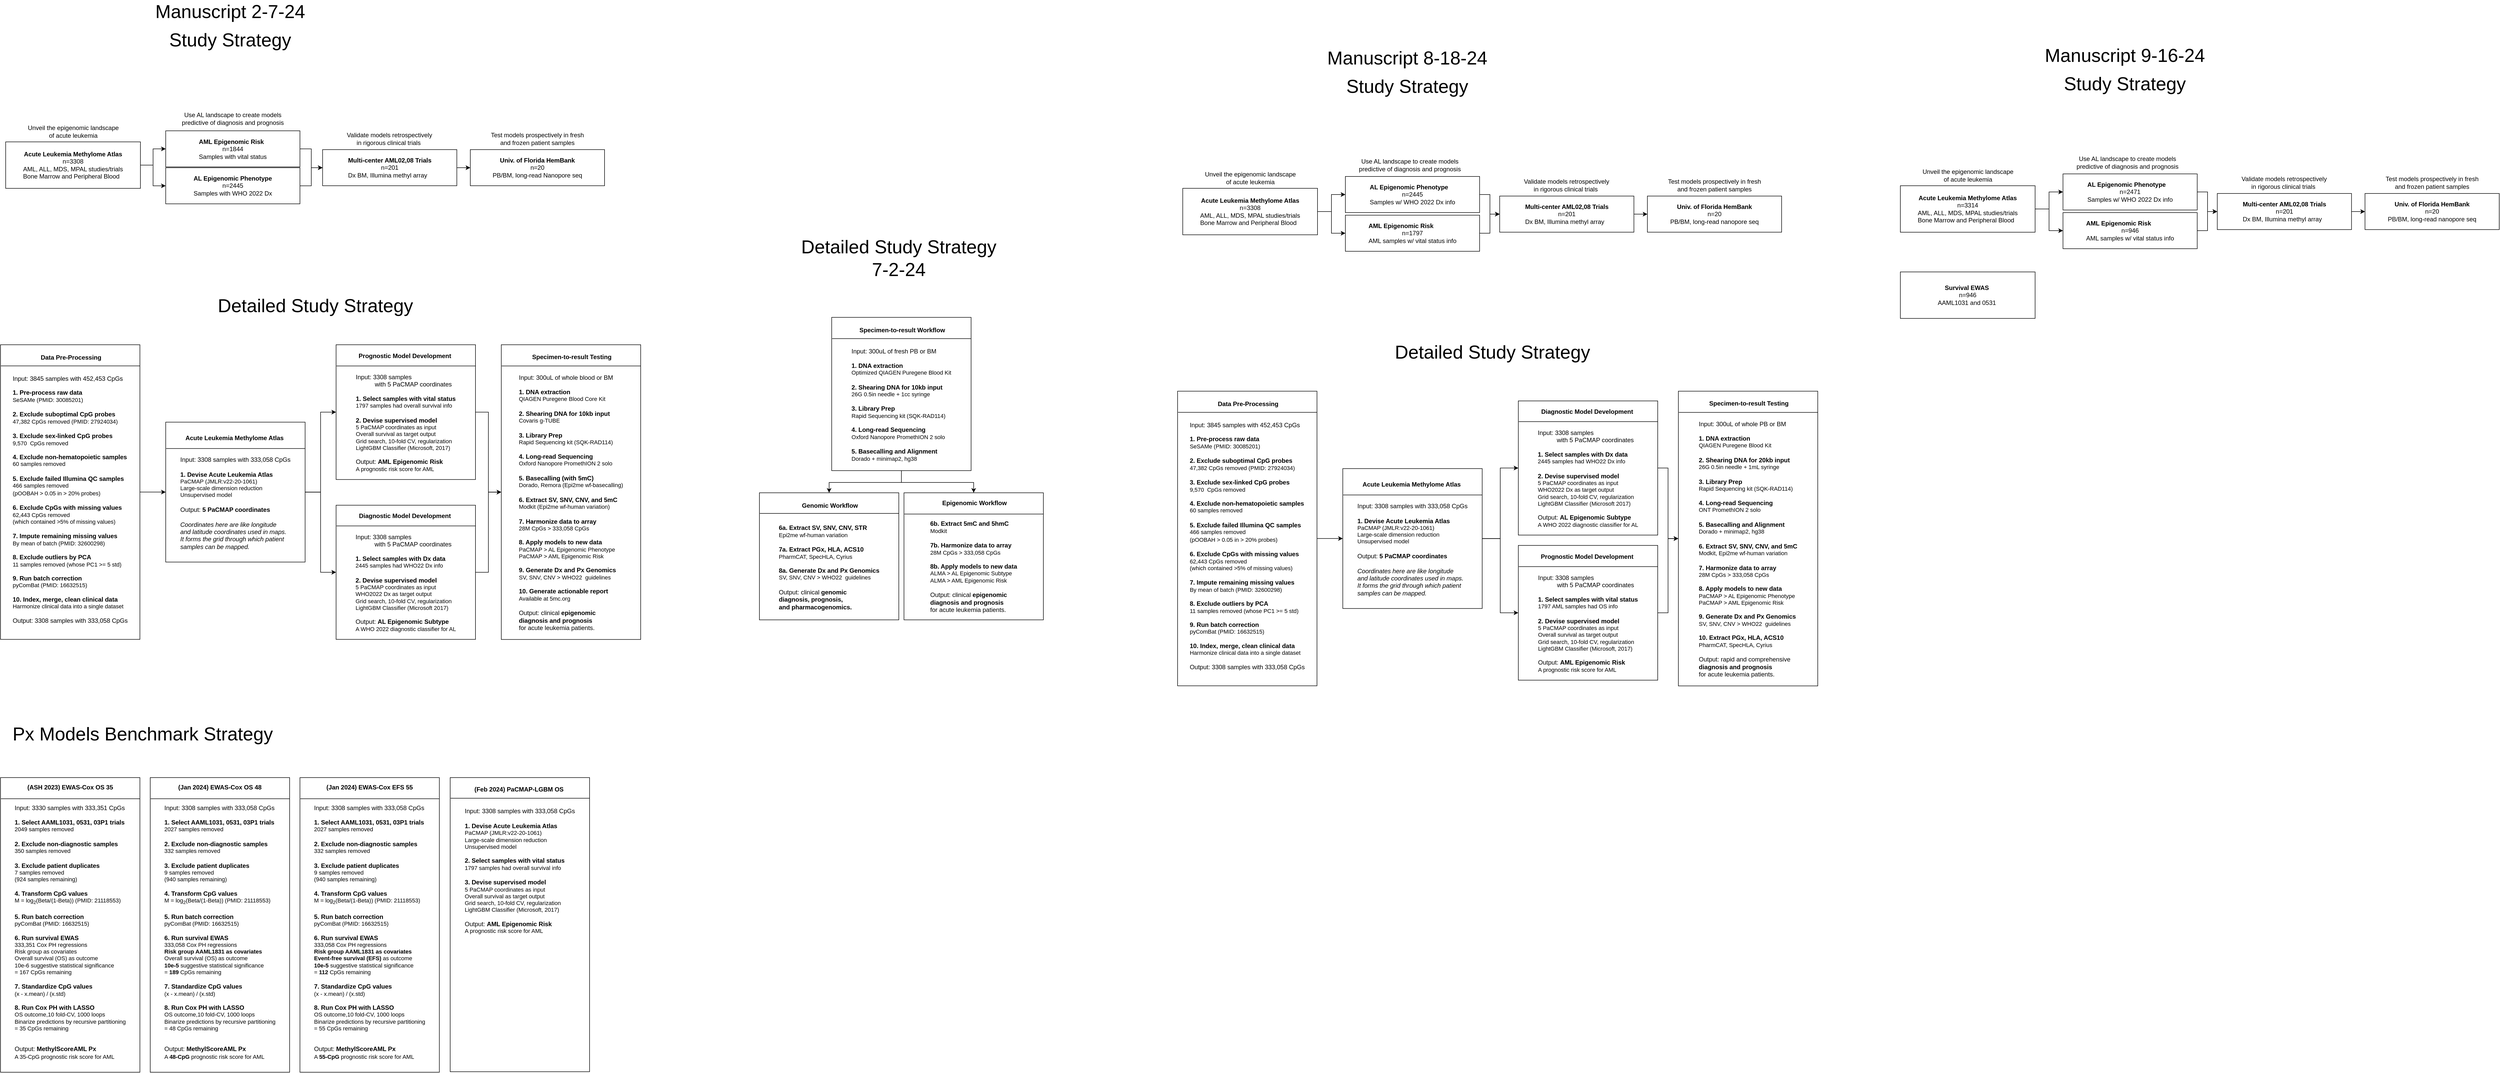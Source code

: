 <mxfile compressed="false" version="22.1.16" type="device">
  <diagram id="prtHgNgQTEPvFCAcTncT" name="Page-1">
    <mxGraphModel dx="-5648" dy="-1685" grid="1" gridSize="10" guides="1" tooltips="1" connect="1" arrows="1" fold="1" page="1" pageScale="1" pageWidth="1169" pageHeight="827" math="1" shadow="0">
      <root>
        <mxCell id="0" />
        <mxCell id="1" parent="0" />
        <mxCell id="RfiaX51ck18fG0xROHYH-11" value="&lt;span style=&quot;font-size: 36px;&quot;&gt;Manuscript 2-7-24&lt;/span&gt;" style="text;html=1;strokeColor=none;fillColor=none;align=center;verticalAlign=middle;whiteSpace=wrap;rounded=0;" parent="1" vertex="1">
          <mxGeometry x="7340" y="2550.0" width="330" height="30" as="geometry" />
        </mxCell>
        <mxCell id="RfiaX51ck18fG0xROHYH-14" value="&lt;span style=&quot;font-size: 36px;&quot;&gt;Study Strategy&lt;/span&gt;" style="text;html=1;strokeColor=none;fillColor=none;align=center;verticalAlign=middle;whiteSpace=wrap;rounded=0;" parent="1" vertex="1">
          <mxGeometry x="7340" y="2605.0" width="330" height="30" as="geometry" />
        </mxCell>
        <mxCell id="RfiaX51ck18fG0xROHYH-56" value="" style="edgeStyle=orthogonalEdgeStyle;rounded=0;orthogonalLoop=1;jettySize=auto;html=1;" parent="1" source="RfiaX51ck18fG0xROHYH-53" target="RfiaX51ck18fG0xROHYH-55" edge="1">
          <mxGeometry relative="1" as="geometry" />
        </mxCell>
        <mxCell id="RfiaX51ck18fG0xROHYH-53" value="&lt;div style=&quot;&quot;&gt;&lt;div style=&quot;&quot;&gt;&lt;div style=&quot;font-size: 11px;&quot;&gt;&lt;span style=&quot;text-align: justify; background-color: initial; font-size: 12px;&quot;&gt;&lt;b&gt;Acute Leukemia Methylome Atlas&lt;/b&gt;&lt;/span&gt;&lt;/div&gt;&lt;div style=&quot;font-size: 11px;&quot;&gt;&lt;span style=&quot;text-align: justify; background-color: initial; font-size: 12px;&quot;&gt;n=3308&lt;/span&gt;&lt;/div&gt;&lt;div style=&quot;font-size: 11px;&quot;&gt;&lt;span style=&quot;text-align: justify; background-color: initial; font-size: 12px;&quot;&gt;AML, ALL, MDS, MPAL studies/trials&lt;/span&gt;&lt;br&gt;&lt;/div&gt;&lt;div style=&quot;text-align: justify;&quot;&gt;&lt;div style=&quot;font-size: 11px;&quot;&gt;&lt;span style=&quot;font-size: 12px;&quot;&gt;Bone Marrow and Peripheral Blood&amp;nbsp;&lt;/span&gt;&lt;/div&gt;&lt;/div&gt;&lt;/div&gt;&lt;/div&gt;" style="rounded=0;whiteSpace=wrap;html=1;align=center;" parent="1" vertex="1">
          <mxGeometry x="7070" y="2817.96" width="261" height="90.09" as="geometry" />
        </mxCell>
        <mxCell id="RfiaX51ck18fG0xROHYH-57" value="" style="edgeStyle=orthogonalEdgeStyle;rounded=0;orthogonalLoop=1;jettySize=auto;html=1;" parent="1" source="RfiaX51ck18fG0xROHYH-53" target="RfiaX51ck18fG0xROHYH-54" edge="1">
          <mxGeometry relative="1" as="geometry" />
        </mxCell>
        <mxCell id="RfiaX51ck18fG0xROHYH-60" value="" style="edgeStyle=orthogonalEdgeStyle;rounded=0;orthogonalLoop=1;jettySize=auto;html=1;" parent="1" source="RfiaX51ck18fG0xROHYH-54" target="RfiaX51ck18fG0xROHYH-58" edge="1">
          <mxGeometry relative="1" as="geometry" />
        </mxCell>
        <mxCell id="RfiaX51ck18fG0xROHYH-54" value="&lt;div style=&quot;&quot;&gt;&lt;div style=&quot;&quot;&gt;&lt;div style=&quot;text-align: justify;&quot;&gt;&lt;b&gt;AML Epigenomic Risk&lt;/b&gt;&lt;/div&gt;&lt;div style=&quot;&quot;&gt;n=1844&lt;b&gt;&lt;br&gt;&lt;/b&gt;&lt;/div&gt;&lt;div style=&quot;font-size: 11px; text-align: left;&quot;&gt;&lt;span style=&quot;font-size: 12px; text-align: justify; background-color: initial;&quot;&gt;Samples with vital status&lt;/span&gt;&lt;/div&gt;&lt;/div&gt;&lt;/div&gt;" style="rounded=0;whiteSpace=wrap;html=1;align=center;" parent="1" vertex="1">
          <mxGeometry x="7380" y="2796.5" width="260" height="70" as="geometry" />
        </mxCell>
        <mxCell id="RfiaX51ck18fG0xROHYH-61" value="" style="edgeStyle=orthogonalEdgeStyle;rounded=0;orthogonalLoop=1;jettySize=auto;html=1;" parent="1" source="RfiaX51ck18fG0xROHYH-55" target="RfiaX51ck18fG0xROHYH-58" edge="1">
          <mxGeometry relative="1" as="geometry" />
        </mxCell>
        <mxCell id="RfiaX51ck18fG0xROHYH-55" value="&lt;div style=&quot;&quot;&gt;&lt;div style=&quot;&quot;&gt;&lt;div style=&quot;font-size: 11px; text-align: justify;&quot;&gt;&lt;b&gt;&lt;font style=&quot;font-size: 12px;&quot;&gt;AL Epigenomic Phenotype&lt;/font&gt;&lt;/b&gt;&lt;/div&gt;&lt;div style=&quot;&quot;&gt;&lt;div style=&quot;&quot;&gt;&lt;span style=&quot;background-color: initial;&quot;&gt;n=2445&lt;/span&gt;&lt;/div&gt;&lt;div style=&quot;&quot;&gt;Samples with WHO 2022 Dx&lt;/div&gt;&lt;/div&gt;&lt;/div&gt;&lt;/div&gt;" style="rounded=0;whiteSpace=wrap;html=1;align=center;" parent="1" vertex="1">
          <mxGeometry x="7380" y="2868.05" width="260" height="70" as="geometry" />
        </mxCell>
        <mxCell id="RfiaX51ck18fG0xROHYH-62" value="" style="edgeStyle=orthogonalEdgeStyle;rounded=0;orthogonalLoop=1;jettySize=auto;html=1;" parent="1" source="RfiaX51ck18fG0xROHYH-58" target="RfiaX51ck18fG0xROHYH-59" edge="1">
          <mxGeometry relative="1" as="geometry" />
        </mxCell>
        <mxCell id="RfiaX51ck18fG0xROHYH-58" value="&lt;div style=&quot;&quot;&gt;&lt;div style=&quot;&quot;&gt;&lt;div style=&quot;font-size: 11px;&quot;&gt;&lt;span style=&quot;font-size: 12px; text-align: justify; background-color: initial;&quot;&gt;&lt;b&gt;Multi-center AML02,08 Trials&lt;/b&gt;&lt;/span&gt;&lt;br&gt;&lt;/div&gt;&lt;div style=&quot;font-size: 11px;&quot;&gt;&lt;span style=&quot;font-size: 12px; text-align: justify; background-color: initial;&quot;&gt;n=201&lt;/span&gt;&lt;/div&gt;&lt;div style=&quot;text-align: justify;&quot;&gt;&lt;div style=&quot;font-size: 11px;&quot;&gt;&lt;font style=&quot;font-size: 12px;&quot;&gt;Dx BM,&amp;nbsp;&lt;/font&gt;&lt;span style=&quot;font-size: 12px; background-color: initial;&quot;&gt;Illumina methyl array&lt;/span&gt;&lt;/div&gt;&lt;/div&gt;&lt;/div&gt;&lt;/div&gt;" style="rounded=0;whiteSpace=wrap;html=1;align=center;" parent="1" vertex="1">
          <mxGeometry x="7683.88" y="2832.96" width="260" height="70" as="geometry" />
        </mxCell>
        <mxCell id="RfiaX51ck18fG0xROHYH-59" value="&lt;div style=&quot;&quot;&gt;&lt;div style=&quot;&quot;&gt;&lt;div style=&quot;&quot;&gt;&lt;b&gt;Univ. of Florida HemBank&lt;/b&gt;&lt;/div&gt;&lt;div style=&quot;&quot;&gt;n=20&lt;/div&gt;&lt;div style=&quot;text-align: justify;&quot;&gt;&lt;div style=&quot;font-size: 11px;&quot;&gt;&lt;font style=&quot;font-size: 12px;&quot;&gt;PB/BM, long-read Nanopore seq&lt;/font&gt;&lt;/div&gt;&lt;/div&gt;&lt;/div&gt;&lt;/div&gt;" style="rounded=0;whiteSpace=wrap;html=1;align=center;" parent="1" vertex="1">
          <mxGeometry x="7970" y="2832.96" width="260" height="70" as="geometry" />
        </mxCell>
        <mxCell id="WusMIFzBygcmgUizYu5A-5" value="" style="edgeStyle=orthogonalEdgeStyle;rounded=0;orthogonalLoop=1;jettySize=auto;html=1;" parent="1" source="RfiaX51ck18fG0xROHYH-67" target="WusMIFzBygcmgUizYu5A-1" edge="1">
          <mxGeometry relative="1" as="geometry" />
        </mxCell>
        <mxCell id="RfiaX51ck18fG0xROHYH-67" value="&lt;div style=&quot;text-align: justify;&quot;&gt;&lt;div&gt;&lt;div style=&quot;text-align: center;&quot;&gt;&lt;b&gt;&lt;font style=&quot;font-size: 12px;&quot;&gt;&amp;nbsp;Data Pre-Processing&lt;/font&gt;&lt;/b&gt;&lt;/div&gt;&lt;/div&gt;&lt;/div&gt;&lt;div style=&quot;text-align: left;&quot;&gt;&lt;br&gt;&lt;/div&gt;&lt;div style=&quot;text-align: left;&quot;&gt;&lt;br&gt;&lt;/div&gt;&lt;div style=&quot;text-align: left;&quot;&gt;&lt;font style=&quot;font-size: 12px;&quot;&gt;Input: 3845 samples with&amp;nbsp;&lt;span style=&quot;background-color: initial;&quot;&gt;452,453 CpGs&lt;/span&gt;&lt;/font&gt;&lt;/div&gt;&lt;div style=&quot;text-align: left;&quot;&gt;&lt;span style=&quot;background-color: initial;&quot;&gt;&lt;br&gt;&lt;/span&gt;&lt;/div&gt;&lt;div style=&quot;text-align: left;&quot;&gt;&lt;font style=&quot;font-size: 12px;&quot;&gt;&lt;b style=&quot;background-color: initial;&quot;&gt;1.&amp;nbsp;&lt;/b&gt;&lt;b style=&quot;background-color: initial;&quot;&gt;&lt;font style=&quot;&quot;&gt;Pre-process raw data&lt;/font&gt;&lt;/b&gt;&lt;/font&gt;&lt;br&gt;&lt;/div&gt;&lt;div&gt;&lt;div style=&quot;text-align: left;&quot;&gt;&lt;span style=&quot;background-color: initial;&quot;&gt;&lt;font style=&quot;font-size: 11px;&quot;&gt;SeSAMe (PMID: 30085201)&lt;/font&gt;&lt;/span&gt;&lt;/div&gt;&lt;div style=&quot;text-align: left;&quot;&gt;&lt;span style=&quot;font-size: 12px;&quot;&gt;&lt;br&gt;&lt;/span&gt;&lt;/div&gt;&lt;div style=&quot;&quot;&gt;&lt;div style=&quot;text-align: left;&quot;&gt;&lt;font style=&quot;font-size: 12px;&quot;&gt;&lt;b style=&quot;&quot;&gt;2.&amp;nbsp;&lt;/b&gt;&lt;b style=&quot;background-color: initial;&quot;&gt;Exclude suboptimal CpG probes&lt;/b&gt;&lt;/font&gt;&lt;/div&gt;&lt;div style=&quot;text-align: left;&quot;&gt;&lt;font style=&quot;font-size: 11px;&quot;&gt;47,382 CpGs removed&amp;nbsp;&lt;span style=&quot;background-color: initial;&quot;&gt;(PMID: 27924034)&lt;/span&gt;&lt;/font&gt;&lt;/div&gt;&lt;div&gt;&lt;span style=&quot;background-color: initial; font-size: 12px;&quot;&gt;&lt;br&gt;&lt;/span&gt;&lt;/div&gt;&lt;div&gt;&lt;div style=&quot;text-align: left;&quot;&gt;&lt;font size=&quot;1&quot;&gt;&lt;b style=&quot;font-size: 12px;&quot;&gt;3.&amp;nbsp;&lt;/b&gt;&lt;/font&gt;&lt;b style=&quot;background-color: initial; font-size: 12px;&quot;&gt;Exclude sex-linked CpG probes&lt;/b&gt;&lt;/div&gt;&lt;div style=&quot;text-align: left;&quot;&gt;&lt;font style=&quot;font-size: 11px;&quot;&gt;9,570&amp;nbsp; CpGs&amp;nbsp;&lt;/font&gt;removed&lt;/div&gt;&lt;/div&gt;&lt;div style=&quot;text-align: left;&quot;&gt;&lt;br&gt;&lt;/div&gt;&lt;div style=&quot;text-align: left;&quot;&gt;&lt;div&gt;&lt;b style=&quot;&quot;&gt;&lt;font style=&quot;font-size: 12px;&quot;&gt;4. Exclude non-hematopoietic samples&lt;/font&gt;&lt;/b&gt;&lt;/div&gt;&lt;div&gt;&lt;font style=&quot;font-size: 11px;&quot;&gt;60 samples&amp;nbsp;&lt;/font&gt;removed&lt;/div&gt;&lt;/div&gt;&lt;div&gt;&lt;span style=&quot;font-size: 12px;&quot;&gt;&lt;br&gt;&lt;/span&gt;&lt;/div&gt;&lt;div&gt;&lt;div style=&quot;text-align: left;&quot;&gt;&lt;font style=&quot;font-size: 12px;&quot;&gt;&lt;b style=&quot;&quot;&gt;5.&amp;nbsp;&lt;/b&gt;&lt;b style=&quot;background-color: initial;&quot;&gt;Exclude failed Illumina QC samples&lt;/b&gt;&lt;/font&gt;&lt;/div&gt;&lt;div style=&quot;text-align: left;&quot;&gt;&lt;font style=&quot;font-size: 11px;&quot;&gt;466 samples&amp;nbsp;&lt;/font&gt;removed&lt;/div&gt;&lt;div style=&quot;text-align: left;&quot;&gt;&lt;font style=&quot;font-size: 11px;&quot;&gt;(pOOBAH &amp;gt; 0.05 in &amp;gt; 20% probes)&lt;/font&gt;&lt;span style=&quot;font-size: 12px;&quot;&gt;&amp;nbsp;&lt;/span&gt;&lt;/div&gt;&lt;/div&gt;&lt;div style=&quot;text-align: left;&quot;&gt;&lt;span style=&quot;font-size: 12px;&quot;&gt;&lt;br&gt;&lt;/span&gt;&lt;/div&gt;&lt;div&gt;&lt;div style=&quot;text-align: left;&quot;&gt;&lt;font style=&quot;font-size: 12px;&quot;&gt;&lt;b style=&quot;&quot;&gt;6.&amp;nbsp;&lt;/b&gt;&lt;b style=&quot;background-color: initial;&quot;&gt;Exclude CpGs with missing values&lt;/b&gt;&lt;/font&gt;&lt;/div&gt;&lt;div style=&quot;text-align: left;&quot;&gt;&lt;font style=&quot;font-size: 11px;&quot;&gt;62,443 CpGs&amp;nbsp;&lt;/font&gt;removed&lt;/div&gt;&lt;div style=&quot;text-align: left;&quot;&gt;&lt;font style=&quot;font-size: 11px;&quot;&gt;(which contained &amp;gt;5% of missing values)&lt;/font&gt;&lt;/div&gt;&lt;/div&gt;&lt;div style=&quot;text-align: left;&quot;&gt;&lt;span style=&quot;font-size: 12px;&quot;&gt;&lt;br&gt;&lt;/span&gt;&lt;/div&gt;&lt;div style=&quot;text-align: left;&quot;&gt;&lt;div&gt;&lt;font size=&quot;1&quot;&gt;&lt;b style=&quot;font-size: 12px;&quot;&gt;7. Impute remaining missing values&lt;/b&gt;&lt;/font&gt;&lt;/div&gt;&lt;div&gt;&lt;font style=&quot;font-size: 11px;&quot;&gt;By mean of batch (PMID: 32600298)&lt;/font&gt;&lt;/div&gt;&lt;div&gt;&lt;br&gt;&lt;/div&gt;&lt;div&gt;&lt;div&gt;&lt;font size=&quot;1&quot;&gt;&lt;b style=&quot;font-size: 12px;&quot;&gt;8. Exclude outliers by PCA&lt;/b&gt;&lt;/font&gt;&lt;/div&gt;&lt;div&gt;11 samples&amp;nbsp;removed&lt;span style=&quot;background-color: initial;&quot;&gt;&amp;nbsp;&lt;/span&gt;&lt;span style=&quot;background-color: initial;&quot;&gt;(whose PC1 &amp;gt;= 5 std)&lt;/span&gt;&lt;/div&gt;&lt;/div&gt;&lt;div&gt;&lt;br&gt;&lt;/div&gt;&lt;div&gt;&lt;div&gt;&lt;font size=&quot;1&quot;&gt;&lt;b style=&quot;font-size: 12px;&quot;&gt;9. Run batch correction&lt;/b&gt;&lt;/font&gt;&lt;/div&gt;&lt;/div&gt;&lt;div&gt;&lt;font style=&quot;font-size: 11px;&quot;&gt;pyComBat (PMID: 16632515)&lt;/font&gt;&lt;/div&gt;&lt;div&gt;&lt;br&gt;&lt;/div&gt;&lt;div&gt;&lt;div&gt;&lt;font size=&quot;1&quot;&gt;&lt;b style=&quot;font-size: 12px;&quot;&gt;10. Index, merge, clean clinical data&lt;/b&gt;&lt;/font&gt;&lt;/div&gt;&lt;div&gt;Harmonize clinical data into a single dataset&lt;/div&gt;&lt;/div&gt;&lt;div&gt;&lt;br&gt;&lt;/div&gt;&lt;div&gt;&lt;font style=&quot;font-size: 12px;&quot;&gt;Output: 3308 samples with 333,058 CpGs&lt;/font&gt;&lt;/div&gt;&lt;div&gt;&lt;br&gt;&lt;/div&gt;&lt;/div&gt;&lt;/div&gt;&lt;/div&gt;" style="rounded=0;whiteSpace=wrap;html=1;fontSize=11;align=center;" parent="1" vertex="1">
          <mxGeometry x="7060" y="3211.13" width="270" height="571" as="geometry" />
        </mxCell>
        <mxCell id="RfiaX51ck18fG0xROHYH-68" value="" style="endArrow=none;html=1;rounded=0;fontSize=12;" parent="1" edge="1">
          <mxGeometry width="50" height="50" relative="1" as="geometry">
            <mxPoint x="7060.88" y="3252.13" as="sourcePoint" />
            <mxPoint x="7330" y="3252.13" as="targetPoint" />
          </mxGeometry>
        </mxCell>
        <mxCell id="RfiaX51ck18fG0xROHYH-69" style="edgeStyle=orthogonalEdgeStyle;rounded=0;orthogonalLoop=1;jettySize=auto;html=1;exitX=0.5;exitY=1;exitDx=0;exitDy=0;" parent="1" source="RfiaX51ck18fG0xROHYH-67" target="RfiaX51ck18fG0xROHYH-67" edge="1">
          <mxGeometry relative="1" as="geometry" />
        </mxCell>
        <mxCell id="JzanWbyPBiSka4KLxT4m-13" value="" style="edgeStyle=orthogonalEdgeStyle;rounded=0;orthogonalLoop=1;jettySize=auto;html=1;" parent="1" source="WusMIFzBygcmgUizYu5A-1" target="RfiaX51ck18fG0xROHYH-70" edge="1">
          <mxGeometry relative="1" as="geometry" />
        </mxCell>
        <mxCell id="JzanWbyPBiSka4KLxT4m-16" value="" style="edgeStyle=orthogonalEdgeStyle;rounded=0;orthogonalLoop=1;jettySize=auto;html=1;" parent="1" source="RfiaX51ck18fG0xROHYH-70" target="JzanWbyPBiSka4KLxT4m-8" edge="1">
          <mxGeometry relative="1" as="geometry" />
        </mxCell>
        <mxCell id="RfiaX51ck18fG0xROHYH-70" value="&lt;div style=&quot;text-align: justify;&quot;&gt;&lt;div style=&quot;text-align: center;&quot;&gt;&lt;b style=&quot;font-size: 12px;&quot;&gt;Prognostic Model Development&amp;nbsp;&lt;/b&gt;&lt;br&gt;&lt;/div&gt;&lt;/div&gt;&lt;div style=&quot;text-align: left;&quot;&gt;&lt;br&gt;&lt;/div&gt;&lt;div style=&quot;text-align: left;&quot;&gt;&lt;br&gt;&lt;/div&gt;&lt;div style=&quot;text-align: left;&quot;&gt;&lt;font style=&quot;font-size: 12px;&quot;&gt;Input: 3308 samples&lt;/font&gt;&lt;/div&gt;&lt;div style=&quot;text-align: left;&quot;&gt;&lt;font style=&quot;font-size: 12px;&quot;&gt;&lt;span style=&quot;white-space: pre;&quot;&gt;&#x9;&lt;/span&gt;&amp;nbsp; &amp;nbsp;with 5 PaCMAP coordinates&amp;nbsp;&lt;/font&gt;&lt;/div&gt;&lt;div style=&quot;text-align: left;&quot;&gt;&lt;span style=&quot;background-color: initial;&quot;&gt;&lt;br&gt;&lt;/span&gt;&lt;/div&gt;&lt;div style=&quot;text-align: left;&quot;&gt;&lt;font style=&quot;font-size: 12px;&quot;&gt;&lt;b style=&quot;background-color: initial;&quot;&gt;1. Select samples with vital status&lt;/b&gt;&lt;/font&gt;&lt;br&gt;&lt;/div&gt;&lt;div&gt;&lt;div style=&quot;text-align: left;&quot;&gt;&lt;span style=&quot;background-color: initial;&quot;&gt;1797 samples had overall survival info&lt;/span&gt;&lt;br&gt;&lt;/div&gt;&lt;div style=&quot;text-align: left;&quot;&gt;&lt;span style=&quot;font-size: 12px;&quot;&gt;&lt;br&gt;&lt;/span&gt;&lt;/div&gt;&lt;div style=&quot;&quot;&gt;&lt;div style=&quot;text-align: left;&quot;&gt;&lt;font style=&quot;font-size: 12px;&quot;&gt;&lt;b style=&quot;&quot;&gt;2. Devise supervised model&lt;/b&gt;&lt;/font&gt;&lt;/div&gt;&lt;div&gt;&lt;div style=&quot;text-align: left;&quot;&gt;5 PaCMAP coordinates as input&lt;/div&gt;&lt;/div&gt;&lt;div style=&quot;text-align: left;&quot;&gt;Overall survival as target output&lt;/div&gt;&lt;div style=&quot;text-align: left;&quot;&gt;Grid search, 10-fold CV, regularization&lt;/div&gt;&lt;div style=&quot;text-align: left;&quot;&gt;LightGBM Classifier (Microsoft, 2017)&lt;/div&gt;&lt;div style=&quot;text-align: left;&quot;&gt;&lt;div&gt;&lt;br&gt;&lt;/div&gt;&lt;div&gt;&lt;font style=&quot;background-color: initial; font-size: 12px;&quot;&gt;Output:&amp;nbsp;&lt;/font&gt;&lt;b style=&quot;background-color: initial; font-size: 12px; text-align: center;&quot;&gt;AML Epigenomic Risk&lt;/b&gt;&lt;br&gt;&lt;/div&gt;&lt;div&gt;A prognostic risk score for AML&lt;/div&gt;&lt;/div&gt;&lt;/div&gt;&lt;/div&gt;" style="rounded=0;whiteSpace=wrap;html=1;fontSize=11;align=center;" parent="1" vertex="1">
          <mxGeometry x="7710" y="3211.13" width="270" height="261.18" as="geometry" />
        </mxCell>
        <mxCell id="RfiaX51ck18fG0xROHYH-71" value="" style="endArrow=none;html=1;rounded=0;fontSize=12;" parent="1" edge="1">
          <mxGeometry width="50" height="50" relative="1" as="geometry">
            <mxPoint x="7710.88" y="3252.31" as="sourcePoint" />
            <mxPoint x="7980" y="3252.31" as="targetPoint" />
          </mxGeometry>
        </mxCell>
        <mxCell id="RfiaX51ck18fG0xROHYH-74" value="&lt;span style=&quot;font-size: 36px;&quot;&gt;Detailed Study Strategy&lt;/span&gt;" style="text;html=1;strokeColor=none;fillColor=none;align=center;verticalAlign=middle;whiteSpace=wrap;rounded=0;" parent="1" vertex="1">
          <mxGeometry x="7460" y="3120" width="420" height="30" as="geometry" />
        </mxCell>
        <mxCell id="O-bsByhJzpPo9jhtWd-1-15" value="Unveil the epigenomic landscape of acute leukemia" style="text;html=1;strokeColor=none;fillColor=none;align=center;verticalAlign=middle;whiteSpace=wrap;rounded=0;" parent="1" vertex="1">
          <mxGeometry x="7109.63" y="2782.96" width="181.75" height="30" as="geometry" />
        </mxCell>
        <mxCell id="O-bsByhJzpPo9jhtWd-1-16" value="Use AL landscape to create models predictive of diagnosis and prognosis" style="text;html=1;strokeColor=none;fillColor=none;align=center;verticalAlign=middle;whiteSpace=wrap;rounded=0;" parent="1" vertex="1">
          <mxGeometry x="7390" y="2750" width="240" height="45" as="geometry" />
        </mxCell>
        <mxCell id="O-bsByhJzpPo9jhtWd-1-17" value="Validate models retrospectively in rigorous clinical trials&amp;nbsp;" style="text;html=1;strokeColor=none;fillColor=none;align=center;verticalAlign=middle;whiteSpace=wrap;rounded=0;" parent="1" vertex="1">
          <mxGeometry x="7725.26" y="2796.5" width="177.24" height="30" as="geometry" />
        </mxCell>
        <mxCell id="O-bsByhJzpPo9jhtWd-1-18" value="Test models prospectively in fresh and frozen patient samples" style="text;html=1;strokeColor=none;fillColor=none;align=center;verticalAlign=middle;whiteSpace=wrap;rounded=0;" parent="1" vertex="1">
          <mxGeometry x="8000" y="2796.5" width="200" height="30" as="geometry" />
        </mxCell>
        <mxCell id="JzanWbyPBiSka4KLxT4m-12" value="" style="edgeStyle=orthogonalEdgeStyle;rounded=0;orthogonalLoop=1;jettySize=auto;html=1;" parent="1" source="WusMIFzBygcmgUizYu5A-1" target="JzanWbyPBiSka4KLxT4m-4" edge="1">
          <mxGeometry relative="1" as="geometry" />
        </mxCell>
        <mxCell id="WusMIFzBygcmgUizYu5A-1" value="&lt;div style=&quot;text-align: justify;&quot;&gt;&lt;div style=&quot;text-align: center;&quot;&gt;&lt;b style=&quot;font-size: 12px;&quot;&gt;Acute Leukemia Methylome Atlas&amp;nbsp;&lt;/b&gt;&lt;br&gt;&lt;/div&gt;&lt;div style=&quot;text-align: center;&quot;&gt;&lt;b style=&quot;font-size: 12px;&quot;&gt;&lt;br&gt;&lt;/b&gt;&lt;/div&gt;&lt;/div&gt;&lt;div style=&quot;text-align: left;&quot;&gt;&lt;br&gt;&lt;/div&gt;&lt;div style=&quot;text-align: left;&quot;&gt;&lt;font style=&quot;font-size: 12px;&quot;&gt;Input: 3308 samples with 333,058 CpGs&lt;/font&gt;&lt;/div&gt;&lt;div&gt;&lt;div style=&quot;&quot;&gt;&lt;div&gt;&lt;span style=&quot;background-color: initial; font-size: 12px;&quot;&gt;&lt;br&gt;&lt;/span&gt;&lt;/div&gt;&lt;div&gt;&lt;div style=&quot;text-align: left;&quot;&gt;&lt;font size=&quot;1&quot;&gt;&lt;b style=&quot;font-size: 12px;&quot;&gt;1. Devise Acute Leukemia Atlas&lt;/b&gt;&lt;/font&gt;&lt;/div&gt;&lt;div style=&quot;text-align: left;&quot;&gt;PaCMAP (JMLR:v22-20-1061)&lt;/div&gt;&lt;div style=&quot;text-align: left;&quot;&gt;&lt;span style=&quot;background-color: initial;&quot;&gt;&lt;font style=&quot;font-size: 11px;&quot;&gt;Large-scale dimension reduction&lt;/font&gt;&lt;/span&gt;&lt;/div&gt;&lt;/div&gt;&lt;div style=&quot;text-align: left;&quot;&gt;Unsupervised model&lt;/div&gt;&lt;div style=&quot;text-align: left;&quot;&gt;&lt;div&gt;&lt;font style=&quot;background-color: initial; font-size: 12px;&quot;&gt;&lt;br&gt;&lt;/font&gt;&lt;/div&gt;&lt;div&gt;&lt;font style=&quot;background-color: initial; font-size: 12px;&quot;&gt;Output:&amp;nbsp;&lt;/font&gt;&lt;b style=&quot;background-color: initial; font-size: 12px; text-align: center;&quot;&gt;5 PaCMAP coordinates&lt;/b&gt;&lt;br&gt;&lt;/div&gt;&lt;/div&gt;&lt;div style=&quot;text-align: left;&quot;&gt;&lt;div&gt;&lt;b style=&quot;background-color: initial; font-size: 12px; text-align: center;&quot;&gt;&lt;br&gt;&lt;/b&gt;&lt;/div&gt;&lt;div&gt;&lt;span style=&quot;font-size: 12px;&quot;&gt;&lt;i&gt;Coordinates here are like longitude&lt;/i&gt;&lt;/span&gt;&lt;/div&gt;&lt;div&gt;&lt;i&gt;&lt;span style=&quot;font-size: 12px;&quot;&gt;and&amp;nbsp;&lt;/span&gt;&lt;span style=&quot;font-size: 12px; background-color: initial;&quot;&gt;latitude coordinates used in maps.&amp;nbsp;&lt;/span&gt;&lt;/i&gt;&lt;/div&gt;&lt;div&gt;&lt;i&gt;&lt;span style=&quot;font-size: 12px; background-color: initial;&quot;&gt;It forms the grid through which&lt;/span&gt;&lt;/i&gt;&lt;i style=&quot;background-color: initial;&quot;&gt;&lt;span style=&quot;background-color: initial; font-size: 12px;&quot;&gt;&amp;nbsp;patient&amp;nbsp;&lt;/span&gt;&lt;/i&gt;&lt;/div&gt;&lt;div&gt;&lt;i style=&quot;background-color: initial;&quot;&gt;&lt;span style=&quot;background-color: initial; font-size: 12px;&quot;&gt;samples can be&amp;nbsp;&lt;/span&gt;&lt;/i&gt;&lt;i style=&quot;background-color: initial;&quot;&gt;&lt;span style=&quot;background-color: initial; font-size: 12px;&quot;&gt;mapped.&lt;/span&gt;&lt;/i&gt;&lt;/div&gt;&lt;/div&gt;&lt;/div&gt;&lt;/div&gt;" style="rounded=0;whiteSpace=wrap;html=1;fontSize=11;align=center;" parent="1" vertex="1">
          <mxGeometry x="7380" y="3361.14" width="270" height="271.15" as="geometry" />
        </mxCell>
        <mxCell id="WusMIFzBygcmgUizYu5A-4" value="" style="endArrow=none;html=1;rounded=0;fontSize=12;" parent="1" edge="1">
          <mxGeometry width="50" height="50" relative="1" as="geometry">
            <mxPoint x="7380.88" y="3412.31" as="sourcePoint" />
            <mxPoint x="7650" y="3412.31" as="targetPoint" />
          </mxGeometry>
        </mxCell>
        <mxCell id="JzanWbyPBiSka4KLxT4m-17" value="" style="edgeStyle=orthogonalEdgeStyle;rounded=0;orthogonalLoop=1;jettySize=auto;html=1;" parent="1" source="JzanWbyPBiSka4KLxT4m-4" target="JzanWbyPBiSka4KLxT4m-8" edge="1">
          <mxGeometry relative="1" as="geometry" />
        </mxCell>
        <mxCell id="JzanWbyPBiSka4KLxT4m-4" value="&lt;div style=&quot;text-align: justify;&quot;&gt;&lt;div style=&quot;text-align: center;&quot;&gt;&lt;b style=&quot;font-size: 12px;&quot;&gt;Diagnostic Model Development&amp;nbsp;&lt;/b&gt;&lt;br&gt;&lt;/div&gt;&lt;/div&gt;&lt;div style=&quot;text-align: left;&quot;&gt;&lt;br&gt;&lt;/div&gt;&lt;div style=&quot;text-align: left;&quot;&gt;&lt;br&gt;&lt;/div&gt;&lt;div style=&quot;text-align: left;&quot;&gt;&lt;font style=&quot;font-size: 12px;&quot;&gt;Input: 3308 samples&lt;/font&gt;&lt;/div&gt;&lt;div style=&quot;text-align: left;&quot;&gt;&lt;font style=&quot;font-size: 12px;&quot;&gt;&lt;span style=&quot;white-space: pre;&quot;&gt;&#x9;&lt;/span&gt;&amp;nbsp; &amp;nbsp;with 5 PaCMAP coordinates&amp;nbsp;&lt;/font&gt;&lt;/div&gt;&lt;div style=&quot;text-align: left;&quot;&gt;&lt;span style=&quot;background-color: initial;&quot;&gt;&lt;br&gt;&lt;/span&gt;&lt;/div&gt;&lt;div style=&quot;text-align: left;&quot;&gt;&lt;font style=&quot;font-size: 12px;&quot;&gt;&lt;b style=&quot;background-color: initial;&quot;&gt;1. Select samples with Dx data&lt;/b&gt;&lt;/font&gt;&lt;br&gt;&lt;/div&gt;&lt;div&gt;&lt;div style=&quot;text-align: left;&quot;&gt;&lt;span style=&quot;background-color: initial;&quot;&gt;2445 samples had WHO22 Dx info&lt;/span&gt;&lt;br&gt;&lt;/div&gt;&lt;div style=&quot;text-align: left;&quot;&gt;&lt;span style=&quot;font-size: 12px;&quot;&gt;&lt;br&gt;&lt;/span&gt;&lt;/div&gt;&lt;div style=&quot;&quot;&gt;&lt;div style=&quot;text-align: left;&quot;&gt;&lt;font style=&quot;font-size: 12px;&quot;&gt;&lt;b style=&quot;&quot;&gt;2. Devise supervised model&lt;/b&gt;&lt;/font&gt;&lt;/div&gt;&lt;div&gt;&lt;div style=&quot;text-align: left;&quot;&gt;5 PaCMAP coordinates as input&lt;/div&gt;&lt;/div&gt;&lt;div style=&quot;text-align: left;&quot;&gt;WHO2022 Dx as target output&lt;/div&gt;&lt;div style=&quot;text-align: left;&quot;&gt;Grid search, 10-fold CV, regularization&lt;/div&gt;&lt;div style=&quot;text-align: left;&quot;&gt;LightGBM Classifier (Microsoft 2017)&lt;/div&gt;&lt;div style=&quot;text-align: left;&quot;&gt;&lt;div&gt;&lt;br&gt;&lt;/div&gt;&lt;div&gt;&lt;font style=&quot;background-color: initial; font-size: 12px;&quot;&gt;Output:&amp;nbsp;&lt;/font&gt;&lt;b style=&quot;background-color: initial; font-size: 12px; text-align: center;&quot;&gt;AL Epigenomic Subtype&lt;/b&gt;&lt;br&gt;&lt;/div&gt;&lt;div&gt;A WHO 2022 diagnostic classifier for AL&lt;/div&gt;&lt;/div&gt;&lt;/div&gt;&lt;/div&gt;" style="rounded=0;whiteSpace=wrap;html=1;fontSize=11;align=center;" parent="1" vertex="1">
          <mxGeometry x="7710" y="3522.13" width="270" height="260" as="geometry" />
        </mxCell>
        <mxCell id="JzanWbyPBiSka4KLxT4m-5" value="" style="endArrow=none;html=1;rounded=0;fontSize=12;" parent="1" edge="1">
          <mxGeometry width="50" height="50" relative="1" as="geometry">
            <mxPoint x="7710.88" y="3562.31" as="sourcePoint" />
            <mxPoint x="7980" y="3562.31" as="targetPoint" />
          </mxGeometry>
        </mxCell>
        <mxCell id="JzanWbyPBiSka4KLxT4m-8" value="&lt;div style=&quot;text-align: justify;&quot;&gt;&lt;div&gt;&lt;div style=&quot;text-align: center;&quot;&gt;&lt;b&gt;&lt;font style=&quot;font-size: 12px;&quot;&gt;&amp;nbsp;Specimen-to-result Testing&lt;/font&gt;&lt;/b&gt;&lt;/div&gt;&lt;/div&gt;&lt;/div&gt;&lt;div style=&quot;text-align: left;&quot;&gt;&lt;br&gt;&lt;/div&gt;&lt;div style=&quot;text-align: left;&quot;&gt;&lt;br&gt;&lt;/div&gt;&lt;div style=&quot;text-align: left;&quot;&gt;&lt;font style=&quot;font-size: 12px;&quot;&gt;Input: 300uL of whole blood or BM&lt;/font&gt;&lt;/div&gt;&lt;div style=&quot;text-align: left;&quot;&gt;&lt;span style=&quot;background-color: initial;&quot;&gt;&lt;br&gt;&lt;/span&gt;&lt;/div&gt;&lt;div style=&quot;text-align: left;&quot;&gt;&lt;font style=&quot;font-size: 12px;&quot;&gt;&lt;b style=&quot;background-color: initial;&quot;&gt;1.&amp;nbsp;&lt;/b&gt;&lt;b style=&quot;background-color: initial;&quot;&gt;&lt;font style=&quot;&quot;&gt;DNA extraction&lt;/font&gt;&lt;/b&gt;&lt;/font&gt;&lt;br&gt;&lt;/div&gt;&lt;div&gt;&lt;div style=&quot;text-align: left;&quot;&gt;QIAGEN Puregene Blood Core Kit&lt;/div&gt;&lt;div style=&quot;text-align: left;&quot;&gt;&lt;span style=&quot;font-size: 12px;&quot;&gt;&lt;br&gt;&lt;/span&gt;&lt;/div&gt;&lt;div style=&quot;&quot;&gt;&lt;div style=&quot;text-align: left;&quot;&gt;&lt;font style=&quot;font-size: 12px;&quot;&gt;&lt;b style=&quot;&quot;&gt;2. Shearing DNA for 10kb input&lt;/b&gt;&lt;/font&gt;&lt;/div&gt;&lt;div style=&quot;text-align: left;&quot;&gt;Covaris g-TUBE&lt;/div&gt;&lt;div&gt;&lt;span style=&quot;background-color: initial; font-size: 12px;&quot;&gt;&lt;br&gt;&lt;/span&gt;&lt;/div&gt;&lt;div&gt;&lt;div style=&quot;text-align: left;&quot;&gt;&lt;font size=&quot;1&quot;&gt;&lt;b style=&quot;font-size: 12px;&quot;&gt;3.&amp;nbsp;&lt;/b&gt;&lt;/font&gt;&lt;b style=&quot;background-color: initial; font-size: 12px;&quot;&gt;Library Prep&lt;/b&gt;&lt;/div&gt;&lt;div style=&quot;text-align: left;&quot;&gt;Rapid Sequencing kit (SQK-RAD114)&lt;/div&gt;&lt;/div&gt;&lt;div style=&quot;text-align: left;&quot;&gt;&lt;br&gt;&lt;/div&gt;&lt;div style=&quot;text-align: left;&quot;&gt;&lt;div&gt;&lt;b style=&quot;&quot;&gt;&lt;font style=&quot;font-size: 12px;&quot;&gt;4. Long-read Sequencing&lt;/font&gt;&lt;/b&gt;&lt;/div&gt;&lt;div&gt;Oxford Nanopore PromethION 2 solo&lt;/div&gt;&lt;/div&gt;&lt;div&gt;&lt;span style=&quot;font-size: 12px;&quot;&gt;&lt;br&gt;&lt;/span&gt;&lt;/div&gt;&lt;div&gt;&lt;div style=&quot;text-align: left;&quot;&gt;&lt;font style=&quot;font-size: 12px;&quot;&gt;&lt;b style=&quot;&quot;&gt;5. &lt;/b&gt;&lt;b style=&quot;background-color: initial;&quot;&gt;Basecalling (with 5mC)&lt;/b&gt;&lt;/font&gt;&lt;/div&gt;&lt;div style=&quot;text-align: left;&quot;&gt;Dorado, Remora (Epi2me wf-basecalling)&lt;/div&gt;&lt;/div&gt;&lt;div style=&quot;text-align: left;&quot;&gt;&lt;span style=&quot;font-size: 12px;&quot;&gt;&lt;br&gt;&lt;/span&gt;&lt;/div&gt;&lt;div&gt;&lt;div style=&quot;text-align: left;&quot;&gt;&lt;font style=&quot;font-size: 12px;&quot;&gt;&lt;b style=&quot;&quot;&gt;6. Extract SV, SNV, CNV, and 5mC&lt;/b&gt;&lt;/font&gt;&lt;/div&gt;&lt;div style=&quot;text-align: left;&quot;&gt;Modkit (Epi2me wf-human variation)&lt;/div&gt;&lt;/div&gt;&lt;div style=&quot;text-align: left;&quot;&gt;&lt;span style=&quot;font-size: 12px;&quot;&gt;&lt;br&gt;&lt;/span&gt;&lt;/div&gt;&lt;div style=&quot;text-align: left;&quot;&gt;&lt;div&gt;&lt;font size=&quot;1&quot;&gt;&lt;b style=&quot;font-size: 12px;&quot;&gt;7. Harmonize data to array&lt;/b&gt;&lt;/font&gt;&lt;/div&gt;&lt;div&gt;28M CpGs &amp;gt; 333,058 CpGs&lt;/div&gt;&lt;div&gt;&lt;br&gt;&lt;/div&gt;&lt;div&gt;&lt;div&gt;&lt;font size=&quot;1&quot;&gt;&lt;b style=&quot;font-size: 12px;&quot;&gt;8. Apply models to new data&lt;/b&gt;&lt;/font&gt;&lt;/div&gt;&lt;div&gt;PaCMAP &amp;gt; AL Epigenomic Phenotype&lt;/div&gt;&lt;/div&gt;&lt;div&gt;PaCMAP &amp;gt; AML Epigenomic Risk&lt;/div&gt;&lt;div&gt;&lt;br&gt;&lt;/div&gt;&lt;div&gt;&lt;div&gt;&lt;font size=&quot;1&quot;&gt;&lt;b style=&quot;font-size: 12px;&quot;&gt;9. Generate Dx and Px Genomics&lt;/b&gt;&lt;/font&gt;&lt;/div&gt;&lt;/div&gt;&lt;div&gt;SV, SNV, CNV &amp;gt; WHO22&amp;nbsp; guidelines&lt;/div&gt;&lt;div&gt;&lt;br&gt;&lt;/div&gt;&lt;div&gt;&lt;div&gt;&lt;font size=&quot;1&quot;&gt;&lt;b style=&quot;font-size: 12px;&quot;&gt;10. Generate actionable report&lt;/b&gt;&lt;/font&gt;&lt;/div&gt;&lt;div&gt;Available at 5mc.org&lt;/div&gt;&lt;/div&gt;&lt;div&gt;&lt;span style=&quot;font-size: 12px; background-color: initial;&quot;&gt;&lt;br&gt;&lt;/span&gt;&lt;/div&gt;&lt;div&gt;&lt;span style=&quot;font-size: 12px; background-color: initial;&quot;&gt;Output: clinical&lt;/span&gt;&lt;b style=&quot;background-color: initial; font-size: 12px;&quot;&gt;&amp;nbsp;epigenomic&amp;nbsp;&lt;/b&gt;&lt;/div&gt;&lt;div&gt;&lt;font style=&quot;font-size: 12px;&quot;&gt;&lt;b&gt;diagnosis and prognosis&amp;nbsp;&lt;/b&gt;&lt;/font&gt;&lt;/div&gt;&lt;div&gt;&lt;span style=&quot;font-size: 12px;&quot;&gt;for acute leukemia patients.&lt;/span&gt;&lt;/div&gt;&lt;/div&gt;&lt;/div&gt;&lt;/div&gt;" style="rounded=0;whiteSpace=wrap;html=1;fontSize=11;align=center;" parent="1" vertex="1">
          <mxGeometry x="8030" y="3211.13" width="270" height="571.18" as="geometry" />
        </mxCell>
        <mxCell id="JzanWbyPBiSka4KLxT4m-9" value="" style="endArrow=none;html=1;rounded=0;fontSize=12;" parent="1" edge="1">
          <mxGeometry width="50" height="50" relative="1" as="geometry">
            <mxPoint x="8030.88" y="3252.31" as="sourcePoint" />
            <mxPoint x="8300" y="3252.31" as="targetPoint" />
          </mxGeometry>
        </mxCell>
        <mxCell id="JzanWbyPBiSka4KLxT4m-10" style="edgeStyle=orthogonalEdgeStyle;rounded=0;orthogonalLoop=1;jettySize=auto;html=1;exitX=0.5;exitY=1;exitDx=0;exitDy=0;" parent="1" source="JzanWbyPBiSka4KLxT4m-8" target="JzanWbyPBiSka4KLxT4m-8" edge="1">
          <mxGeometry relative="1" as="geometry" />
        </mxCell>
        <mxCell id="JzanWbyPBiSka4KLxT4m-18" value="&lt;div style=&quot;text-align: justify;&quot;&gt;&lt;div style=&quot;text-align: center;&quot;&gt;&lt;b style=&quot;font-size: 12px;&quot;&gt;(Jan 2024) EWAS-Cox OS 48&lt;/b&gt;&lt;br&gt;&lt;/div&gt;&lt;/div&gt;&lt;div style=&quot;text-align: left;&quot;&gt;&lt;br&gt;&lt;/div&gt;&lt;div style=&quot;text-align: left;&quot;&gt;&lt;br&gt;&lt;/div&gt;&lt;div style=&quot;text-align: left;&quot;&gt;&lt;font style=&quot;font-size: 12px;&quot;&gt;Input: 3308 samples with 333,058 CpGs&lt;/font&gt;&lt;/div&gt;&lt;div style=&quot;text-align: left;&quot;&gt;&lt;span style=&quot;background-color: initial;&quot;&gt;&lt;br&gt;&lt;/span&gt;&lt;/div&gt;&lt;div style=&quot;text-align: left;&quot;&gt;&lt;font style=&quot;font-size: 12px;&quot;&gt;&lt;b style=&quot;background-color: initial;&quot;&gt;1. Select AAML1031, 0531, 03P1 trials&lt;/b&gt;&lt;/font&gt;&lt;br&gt;&lt;/div&gt;&lt;div&gt;&lt;div style=&quot;text-align: left;&quot;&gt;&lt;span style=&quot;background-color: initial;&quot;&gt;2027 samples&amp;nbsp;&lt;/span&gt;removed&lt;br&gt;&lt;/div&gt;&lt;div style=&quot;text-align: left;&quot;&gt;&lt;span style=&quot;font-size: 12px;&quot;&gt;&lt;br&gt;&lt;/span&gt;&lt;/div&gt;&lt;div style=&quot;&quot;&gt;&lt;div style=&quot;text-align: left;&quot;&gt;&lt;font style=&quot;font-size: 12px;&quot;&gt;&lt;b style=&quot;&quot;&gt;2. Exclude non-diagnostic samples&lt;/b&gt;&lt;/font&gt;&lt;/div&gt;&lt;div style=&quot;text-align: left;&quot;&gt;&lt;font style=&quot;font-size: 11px;&quot;&gt;332 samples&amp;nbsp;&lt;/font&gt;removed&lt;/div&gt;&lt;div&gt;&lt;span style=&quot;background-color: initial; font-size: 12px;&quot;&gt;&lt;br&gt;&lt;/span&gt;&lt;/div&gt;&lt;div&gt;&lt;div style=&quot;text-align: left;&quot;&gt;&lt;font size=&quot;1&quot;&gt;&lt;b style=&quot;font-size: 12px;&quot;&gt;3.&amp;nbsp;&lt;/b&gt;&lt;/font&gt;&lt;b style=&quot;background-color: initial; font-size: 12px;&quot;&gt;Exclude patient duplicates&lt;/b&gt;&lt;/div&gt;&lt;div style=&quot;text-align: left;&quot;&gt;&lt;font style=&quot;font-size: 11px;&quot;&gt;9 samples&amp;nbsp;&lt;/font&gt;removed&lt;/div&gt;&lt;div style=&quot;text-align: left;&quot;&gt;&lt;font style=&quot;font-size: 11px;&quot;&gt;(940 samples remaining)&lt;/font&gt;&lt;/div&gt;&lt;/div&gt;&lt;div style=&quot;text-align: left;&quot;&gt;&lt;br&gt;&lt;/div&gt;&lt;div style=&quot;text-align: left;&quot;&gt;&lt;div&gt;&lt;b style=&quot;&quot;&gt;&lt;font style=&quot;font-size: 12px;&quot;&gt;4. Transform CpG values&lt;/font&gt;&lt;/b&gt;&lt;/div&gt;&lt;div&gt;&lt;font style=&quot;font-size: 11px;&quot;&gt;M =&amp;nbsp;log&lt;sub style=&quot;background-color: initial;&quot;&gt;2&lt;/sub&gt;&lt;span style=&quot;background-color: initial;&quot;&gt;(Beta/(1-Beta)) (PMID: 21118553)&lt;/span&gt;&lt;/font&gt;&lt;/div&gt;&lt;/div&gt;&lt;div&gt;&lt;span style=&quot;font-size: 12px;&quot;&gt;&lt;br&gt;&lt;/span&gt;&lt;/div&gt;&lt;div&gt;&lt;div style=&quot;text-align: left;&quot;&gt;&lt;font style=&quot;font-size: 12px;&quot;&gt;&lt;b style=&quot;&quot;&gt;5. Run&lt;/b&gt;&lt;/font&gt;&lt;b style=&quot;background-color: initial; font-size: 12px;&quot;&gt;&amp;nbsp;batch correction&lt;/b&gt;&lt;/div&gt;&lt;div style=&quot;text-align: left;&quot;&gt;pyComBat (PMID: 16632515)&lt;/div&gt;&lt;div style=&quot;text-align: left;&quot;&gt;&lt;br&gt;&lt;/div&gt;&lt;/div&gt;&lt;div&gt;&lt;div style=&quot;text-align: left;&quot;&gt;&lt;font style=&quot;font-size: 12px;&quot;&gt;&lt;b style=&quot;&quot;&gt;6. Run survival EWAS&lt;/b&gt;&lt;/font&gt;&lt;/div&gt;&lt;div style=&quot;text-align: left;&quot;&gt;333,058 Cox PH regressions&lt;/div&gt;&lt;div style=&quot;text-align: left;&quot;&gt;&lt;b&gt;Risk group AAML1831 as covariates&lt;/b&gt;&lt;/div&gt;&lt;div style=&quot;text-align: left;&quot;&gt;Overall survival (OS) as outcome&lt;/div&gt;&lt;div style=&quot;text-align: left;&quot;&gt;&lt;b&gt;10e-5&lt;/b&gt; suggestive statistical significance&lt;/div&gt;&lt;/div&gt;&lt;div style=&quot;text-align: left;&quot;&gt;= &lt;b&gt;189 &lt;/b&gt;CpGs remaining&lt;/div&gt;&lt;div style=&quot;text-align: left;&quot;&gt;&lt;span style=&quot;font-size: 12px;&quot;&gt;&lt;br&gt;&lt;/span&gt;&lt;/div&gt;&lt;div style=&quot;text-align: left;&quot;&gt;&lt;div&gt;&lt;font size=&quot;1&quot;&gt;&lt;b style=&quot;font-size: 12px;&quot;&gt;7. Standardize CpG values&lt;/b&gt;&lt;/font&gt;&lt;/div&gt;&lt;div&gt;(x - x.mean) / (x.std)&lt;br&gt;&lt;/div&gt;&lt;div&gt;&lt;br&gt;&lt;/div&gt;&lt;div&gt;&lt;div&gt;&lt;font size=&quot;1&quot;&gt;&lt;b style=&quot;font-size: 12px;&quot;&gt;8. Run Cox PH with LASSO&lt;/b&gt;&lt;/font&gt;&lt;/div&gt;&lt;div&gt;&lt;div style=&quot;text-align: center;&quot;&gt;&lt;div style=&quot;text-align: justify;&quot;&gt;&lt;span style=&quot;background-color: initial;&quot;&gt;&lt;font style=&quot;font-size: 11px;&quot;&gt;OS outcome,10 fold-CV, 1000 loops&lt;/font&gt;&lt;/span&gt;&lt;br&gt;&lt;/div&gt;&lt;/div&gt;&lt;div style=&quot;text-align: justify;&quot;&gt;&lt;font style=&quot;font-size: 11px;&quot;&gt;Binarize predictions by recursive partitioning&lt;/font&gt;&lt;/div&gt;&lt;/div&gt;&lt;/div&gt;&lt;div style=&quot;text-align: justify;&quot;&gt;&lt;font style=&quot;font-size: 11px;&quot;&gt;= 48 CpGs remaining&lt;/font&gt;&lt;/div&gt;&lt;div&gt;&lt;br&gt;&lt;/div&gt;&lt;div&gt;&lt;br&gt;&lt;/div&gt;&lt;div&gt;&lt;font style=&quot;background-color: initial; font-size: 12px;&quot;&gt;Output:&amp;nbsp;&lt;/font&gt;&lt;b style=&quot;background-color: initial; font-size: 12px; text-align: center;&quot;&gt;MethylScoreAML Px&lt;/b&gt;&lt;br&gt;&lt;/div&gt;&lt;div&gt;A &lt;b&gt;48-CpG&lt;/b&gt; prognostic risk score for AML&lt;b style=&quot;background-color: initial; font-size: 12px; text-align: center;&quot;&gt;&lt;br&gt;&lt;/b&gt;&lt;/div&gt;&lt;div&gt;&lt;br&gt;&lt;/div&gt;&lt;/div&gt;&lt;/div&gt;&lt;/div&gt;" style="rounded=0;whiteSpace=wrap;html=1;fontSize=11;align=center;" parent="1" vertex="1">
          <mxGeometry x="7350" y="4050" width="270" height="571" as="geometry" />
        </mxCell>
        <mxCell id="JzanWbyPBiSka4KLxT4m-19" value="" style="endArrow=none;html=1;rounded=0;fontSize=12;" parent="1" edge="1">
          <mxGeometry width="50" height="50" relative="1" as="geometry">
            <mxPoint x="7350.88" y="4091" as="sourcePoint" />
            <mxPoint x="7620" y="4091" as="targetPoint" />
          </mxGeometry>
        </mxCell>
        <mxCell id="JzanWbyPBiSka4KLxT4m-20" value="&lt;span style=&quot;font-size: 36px;&quot;&gt;Px Models Benchmark Strategy&lt;/span&gt;" style="text;html=1;strokeColor=none;fillColor=none;align=center;verticalAlign=middle;whiteSpace=wrap;rounded=0;" parent="1" vertex="1">
          <mxGeometry x="7081" y="3950" width="509" height="30" as="geometry" />
        </mxCell>
        <mxCell id="JzanWbyPBiSka4KLxT4m-21" value="&lt;div style=&quot;text-align: justify;&quot;&gt;&lt;div style=&quot;text-align: center;&quot;&gt;&lt;b style=&quot;font-size: 12px;&quot;&gt;(ASH 2023) EWAS-Cox OS 35&lt;/b&gt;&lt;br&gt;&lt;/div&gt;&lt;/div&gt;&lt;div style=&quot;text-align: left;&quot;&gt;&lt;br&gt;&lt;/div&gt;&lt;div style=&quot;text-align: left;&quot;&gt;&lt;br&gt;&lt;/div&gt;&lt;div style=&quot;text-align: left;&quot;&gt;&lt;font style=&quot;font-size: 12px;&quot;&gt;Input: 3330 samples with 333,351 CpGs&lt;/font&gt;&lt;/div&gt;&lt;div style=&quot;text-align: left;&quot;&gt;&lt;span style=&quot;background-color: initial;&quot;&gt;&lt;br&gt;&lt;/span&gt;&lt;/div&gt;&lt;div style=&quot;text-align: left;&quot;&gt;&lt;font style=&quot;font-size: 12px;&quot;&gt;&lt;b style=&quot;background-color: initial;&quot;&gt;1. Select AAML1031, 0531, 03P1 trials&lt;/b&gt;&lt;/font&gt;&lt;br&gt;&lt;/div&gt;&lt;div&gt;&lt;div style=&quot;text-align: left;&quot;&gt;&lt;span style=&quot;background-color: initial;&quot;&gt;2049 samples&amp;nbsp;&lt;/span&gt;removed&lt;br&gt;&lt;/div&gt;&lt;div style=&quot;text-align: left;&quot;&gt;&lt;span style=&quot;font-size: 12px;&quot;&gt;&lt;br&gt;&lt;/span&gt;&lt;/div&gt;&lt;div style=&quot;&quot;&gt;&lt;div style=&quot;text-align: left;&quot;&gt;&lt;font style=&quot;font-size: 12px;&quot;&gt;&lt;b style=&quot;&quot;&gt;2. Exclude non-diagnostic samples&lt;/b&gt;&lt;/font&gt;&lt;/div&gt;&lt;div style=&quot;text-align: left;&quot;&gt;&lt;font style=&quot;font-size: 11px;&quot;&gt;350 samples&amp;nbsp;&lt;/font&gt;removed&lt;/div&gt;&lt;div&gt;&lt;span style=&quot;background-color: initial; font-size: 12px;&quot;&gt;&lt;br&gt;&lt;/span&gt;&lt;/div&gt;&lt;div&gt;&lt;div style=&quot;text-align: left;&quot;&gt;&lt;font size=&quot;1&quot;&gt;&lt;b style=&quot;font-size: 12px;&quot;&gt;3.&amp;nbsp;&lt;/b&gt;&lt;/font&gt;&lt;b style=&quot;background-color: initial; font-size: 12px;&quot;&gt;Exclude patient duplicates&lt;/b&gt;&lt;/div&gt;&lt;div style=&quot;text-align: left;&quot;&gt;&lt;font style=&quot;font-size: 11px;&quot;&gt;7 samples&amp;nbsp;&lt;/font&gt;removed&lt;/div&gt;&lt;div style=&quot;text-align: left;&quot;&gt;&lt;font style=&quot;font-size: 11px;&quot;&gt;(924 samples remaining)&lt;/font&gt;&lt;/div&gt;&lt;/div&gt;&lt;div style=&quot;text-align: left;&quot;&gt;&lt;br&gt;&lt;/div&gt;&lt;div style=&quot;text-align: left;&quot;&gt;&lt;div&gt;&lt;b style=&quot;&quot;&gt;&lt;font style=&quot;font-size: 12px;&quot;&gt;4. Transform CpG values&lt;/font&gt;&lt;/b&gt;&lt;/div&gt;&lt;div&gt;&lt;font style=&quot;font-size: 11px;&quot;&gt;M =&amp;nbsp;log&lt;sub style=&quot;background-color: initial;&quot;&gt;2&lt;/sub&gt;&lt;span style=&quot;background-color: initial;&quot;&gt;(Beta/(1-Beta)) (PMID: 21118553)&lt;/span&gt;&lt;/font&gt;&lt;/div&gt;&lt;/div&gt;&lt;div&gt;&lt;span style=&quot;font-size: 12px;&quot;&gt;&lt;br&gt;&lt;/span&gt;&lt;/div&gt;&lt;div&gt;&lt;div style=&quot;text-align: left;&quot;&gt;&lt;font style=&quot;font-size: 12px;&quot;&gt;&lt;b style=&quot;&quot;&gt;5. Run&lt;/b&gt;&lt;/font&gt;&lt;b style=&quot;background-color: initial; font-size: 12px;&quot;&gt;&amp;nbsp;batch correction&lt;/b&gt;&lt;/div&gt;&lt;div style=&quot;text-align: left;&quot;&gt;pyComBat (PMID: 16632515)&lt;/div&gt;&lt;div style=&quot;text-align: left;&quot;&gt;&lt;br&gt;&lt;/div&gt;&lt;/div&gt;&lt;div&gt;&lt;div style=&quot;text-align: left;&quot;&gt;&lt;font style=&quot;font-size: 12px;&quot;&gt;&lt;b style=&quot;&quot;&gt;6. Run survival EWAS&lt;/b&gt;&lt;/font&gt;&lt;/div&gt;&lt;div style=&quot;text-align: left;&quot;&gt;333,351 Cox PH regressions&lt;/div&gt;&lt;div style=&quot;text-align: left;&quot;&gt;Risk group as covariates&lt;/div&gt;&lt;div style=&quot;text-align: left;&quot;&gt;Overall survival (OS) as outcome&lt;/div&gt;&lt;div style=&quot;text-align: left;&quot;&gt;10e-6 suggestive statistical significance&lt;/div&gt;&lt;/div&gt;&lt;div style=&quot;text-align: left;&quot;&gt;= 167 CpGs remaining&lt;/div&gt;&lt;div style=&quot;text-align: left;&quot;&gt;&lt;span style=&quot;font-size: 12px;&quot;&gt;&lt;br&gt;&lt;/span&gt;&lt;/div&gt;&lt;div style=&quot;text-align: left;&quot;&gt;&lt;div&gt;&lt;font size=&quot;1&quot;&gt;&lt;b style=&quot;font-size: 12px;&quot;&gt;7. Standardize CpG values&lt;/b&gt;&lt;/font&gt;&lt;/div&gt;&lt;div&gt;(x - x.mean) / (x.std)&lt;br&gt;&lt;/div&gt;&lt;div&gt;&lt;br&gt;&lt;/div&gt;&lt;div&gt;&lt;div&gt;&lt;font size=&quot;1&quot;&gt;&lt;b style=&quot;font-size: 12px;&quot;&gt;8. Run Cox PH with LASSO&lt;/b&gt;&lt;/font&gt;&lt;/div&gt;&lt;div&gt;&lt;div style=&quot;text-align: center;&quot;&gt;&lt;div style=&quot;text-align: justify;&quot;&gt;&lt;span style=&quot;background-color: initial;&quot;&gt;&lt;font style=&quot;font-size: 11px;&quot;&gt;OS outcome,10 fold-CV, 1000 loops&lt;/font&gt;&lt;/span&gt;&lt;br&gt;&lt;/div&gt;&lt;/div&gt;&lt;div style=&quot;text-align: justify;&quot;&gt;&lt;font style=&quot;font-size: 11px;&quot;&gt;Binarize predictions by recursive partitioning&lt;/font&gt;&lt;/div&gt;&lt;/div&gt;&lt;/div&gt;&lt;div style=&quot;text-align: justify;&quot;&gt;&lt;font style=&quot;font-size: 11px;&quot;&gt;= 35 CpGs remaining&lt;/font&gt;&lt;/div&gt;&lt;div&gt;&lt;br&gt;&lt;/div&gt;&lt;div&gt;&lt;br&gt;&lt;/div&gt;&lt;div&gt;&lt;font style=&quot;background-color: initial; font-size: 12px;&quot;&gt;Output:&amp;nbsp;&lt;/font&gt;&lt;b style=&quot;background-color: initial; font-size: 12px; text-align: center;&quot;&gt;MethylScoreAML Px&lt;/b&gt;&lt;br&gt;&lt;/div&gt;&lt;div&gt;A 35-CpG prognostic risk score for AML&lt;b style=&quot;background-color: initial; font-size: 12px; text-align: center;&quot;&gt;&lt;br&gt;&lt;/b&gt;&lt;/div&gt;&lt;div&gt;&lt;br&gt;&lt;/div&gt;&lt;/div&gt;&lt;/div&gt;&lt;/div&gt;" style="rounded=0;whiteSpace=wrap;html=1;fontSize=11;align=center;" parent="1" vertex="1">
          <mxGeometry x="7060" y="4050" width="270" height="571" as="geometry" />
        </mxCell>
        <mxCell id="JzanWbyPBiSka4KLxT4m-22" value="" style="endArrow=none;html=1;rounded=0;fontSize=12;" parent="1" edge="1">
          <mxGeometry width="50" height="50" relative="1" as="geometry">
            <mxPoint x="7060.88" y="4091" as="sourcePoint" />
            <mxPoint x="7330" y="4091" as="targetPoint" />
          </mxGeometry>
        </mxCell>
        <mxCell id="JzanWbyPBiSka4KLxT4m-25" value="&lt;div style=&quot;text-align: justify;&quot;&gt;&lt;div style=&quot;text-align: center;&quot;&gt;&lt;b style=&quot;font-size: 12px;&quot;&gt;(Feb 2024) PaCMAP-LGBM OS&amp;nbsp;&lt;/b&gt;&lt;br&gt;&lt;/div&gt;&lt;div style=&quot;text-align: center;&quot;&gt;&lt;b style=&quot;font-size: 12px;&quot;&gt;&lt;br&gt;&lt;/b&gt;&lt;/div&gt;&lt;/div&gt;&lt;div style=&quot;text-align: left;&quot;&gt;&lt;br&gt;&lt;/div&gt;&lt;div style=&quot;text-align: left;&quot;&gt;&lt;font style=&quot;font-size: 12px;&quot;&gt;Input: 3308 samples with 333,058 CpGs&lt;/font&gt;&lt;/div&gt;&lt;div&gt;&lt;div style=&quot;&quot;&gt;&lt;div&gt;&lt;span style=&quot;background-color: initial; font-size: 12px;&quot;&gt;&lt;br&gt;&lt;/span&gt;&lt;/div&gt;&lt;div&gt;&lt;div style=&quot;text-align: left;&quot;&gt;&lt;font size=&quot;1&quot;&gt;&lt;b style=&quot;font-size: 12px;&quot;&gt;1. Devise Acute Leukemia Atlas&lt;/b&gt;&lt;/font&gt;&lt;/div&gt;&lt;div style=&quot;text-align: left;&quot;&gt;&lt;div style=&quot;text-align: center;&quot;&gt;&lt;div style=&quot;text-align: left;&quot;&gt;PaCMAP (JMLR:v22-20-1061)&lt;/div&gt;&lt;div style=&quot;text-align: left;&quot;&gt;Large-scale dimension reduction&lt;/div&gt;&lt;/div&gt;&lt;div&gt;Unsupervised model&lt;/div&gt;&lt;/div&gt;&lt;/div&gt;&lt;div style=&quot;text-align: left;&quot;&gt;&lt;span style=&quot;background-color: initial;&quot;&gt;&lt;font style=&quot;font-size: 11px;&quot;&gt;&lt;br&gt;&lt;/font&gt;&lt;/span&gt;&lt;/div&gt;&lt;div style=&quot;text-align: left;&quot;&gt;&lt;div&gt;&lt;font style=&quot;font-size: 12px;&quot;&gt;&lt;b style=&quot;background-color: initial;&quot;&gt;2. Select samples with vital status&lt;/b&gt;&lt;/font&gt;&lt;br&gt;&lt;/div&gt;&lt;div style=&quot;text-align: center;&quot;&gt;&lt;div style=&quot;text-align: left;&quot;&gt;1797 samples had overall survival info&lt;br&gt;&lt;/div&gt;&lt;div style=&quot;text-align: left;&quot;&gt;&lt;span style=&quot;font-size: 12px;&quot;&gt;&lt;br&gt;&lt;/span&gt;&lt;/div&gt;&lt;div&gt;&lt;div style=&quot;text-align: left;&quot;&gt;&lt;font style=&quot;font-size: 12px;&quot;&gt;&lt;b&gt;3. Devise supervised model&lt;/b&gt;&lt;/font&gt;&lt;/div&gt;&lt;div&gt;&lt;div style=&quot;text-align: left;&quot;&gt;&lt;div style=&quot;text-align: center;&quot;&gt;&lt;div style=&quot;text-align: left;&quot;&gt;5 PaCMAP coordinates as input&lt;/div&gt;&lt;/div&gt;&lt;div&gt;Overall survival as target output&lt;/div&gt;&lt;div&gt;Grid search, 10-fold CV, regularization&lt;/div&gt;&lt;div&gt;LightGBM Classifier (Microsoft, 2017)&lt;/div&gt;&lt;/div&gt;&lt;/div&gt;&lt;div style=&quot;text-align: left;&quot;&gt;&lt;div&gt;&lt;br&gt;&lt;/div&gt;&lt;div&gt;&lt;font style=&quot;background-color: initial; font-size: 12px;&quot;&gt;Output:&amp;nbsp;&lt;/font&gt;&lt;b style=&quot;background-color: initial; font-size: 12px; text-align: center;&quot;&gt;AML Epigenomic Risk&lt;/b&gt;&lt;br&gt;&lt;/div&gt;&lt;div&gt;A prognostic risk score for AML&lt;/div&gt;&lt;div&gt;&lt;br&gt;&lt;/div&gt;&lt;div&gt;&lt;br&gt;&lt;/div&gt;&lt;div&gt;&lt;br&gt;&lt;/div&gt;&lt;div&gt;&lt;br&gt;&lt;/div&gt;&lt;div&gt;&lt;br&gt;&lt;/div&gt;&lt;div&gt;&lt;br&gt;&lt;/div&gt;&lt;div&gt;&lt;br&gt;&lt;/div&gt;&lt;div&gt;&lt;br&gt;&lt;/div&gt;&lt;div&gt;&lt;br&gt;&lt;/div&gt;&lt;div&gt;&lt;br&gt;&lt;/div&gt;&lt;div&gt;&lt;br&gt;&lt;/div&gt;&lt;div&gt;&lt;br&gt;&lt;/div&gt;&lt;div&gt;&lt;br&gt;&lt;/div&gt;&lt;div&gt;&lt;br&gt;&lt;/div&gt;&lt;div&gt;&lt;br&gt;&lt;/div&gt;&lt;div&gt;&lt;br&gt;&lt;/div&gt;&lt;div&gt;&lt;br&gt;&lt;/div&gt;&lt;div&gt;&lt;br&gt;&lt;/div&gt;&lt;div&gt;&lt;br&gt;&lt;/div&gt;&lt;/div&gt;&lt;/div&gt;&lt;/div&gt;&lt;/div&gt;&lt;/div&gt;&lt;/div&gt;" style="rounded=0;whiteSpace=wrap;html=1;fontSize=11;align=center;" parent="1" vertex="1">
          <mxGeometry x="7931" y="4050" width="270" height="570" as="geometry" />
        </mxCell>
        <mxCell id="JzanWbyPBiSka4KLxT4m-26" value="" style="endArrow=none;html=1;rounded=0;fontSize=12;" parent="1" edge="1">
          <mxGeometry width="50" height="50" relative="1" as="geometry">
            <mxPoint x="7931.88" y="4090" as="sourcePoint" />
            <mxPoint x="8201" y="4090" as="targetPoint" />
          </mxGeometry>
        </mxCell>
        <mxCell id="JzanWbyPBiSka4KLxT4m-55" value="&lt;div style=&quot;text-align: justify;&quot;&gt;&lt;div style=&quot;text-align: center;&quot;&gt;&lt;b style=&quot;font-size: 12px;&quot;&gt;(Jan 2024) EWAS-Cox EFS 55&lt;/b&gt;&lt;br&gt;&lt;/div&gt;&lt;/div&gt;&lt;div style=&quot;text-align: left;&quot;&gt;&lt;br&gt;&lt;/div&gt;&lt;div style=&quot;text-align: left;&quot;&gt;&lt;br&gt;&lt;/div&gt;&lt;div style=&quot;text-align: left;&quot;&gt;&lt;font style=&quot;font-size: 12px;&quot;&gt;Input: 3308 samples with 333,058 CpGs&lt;/font&gt;&lt;/div&gt;&lt;div style=&quot;text-align: left;&quot;&gt;&lt;span style=&quot;background-color: initial;&quot;&gt;&lt;br&gt;&lt;/span&gt;&lt;/div&gt;&lt;div style=&quot;text-align: left;&quot;&gt;&lt;font style=&quot;font-size: 12px;&quot;&gt;&lt;b style=&quot;background-color: initial;&quot;&gt;1. Select AAML1031, 0531, 03P1 trials&lt;/b&gt;&lt;/font&gt;&lt;br&gt;&lt;/div&gt;&lt;div&gt;&lt;div style=&quot;text-align: left;&quot;&gt;&lt;span style=&quot;background-color: initial;&quot;&gt;2027 samples&amp;nbsp;&lt;/span&gt;removed&lt;br&gt;&lt;/div&gt;&lt;div style=&quot;text-align: left;&quot;&gt;&lt;span style=&quot;font-size: 12px;&quot;&gt;&lt;br&gt;&lt;/span&gt;&lt;/div&gt;&lt;div style=&quot;&quot;&gt;&lt;div style=&quot;text-align: left;&quot;&gt;&lt;font style=&quot;font-size: 12px;&quot;&gt;&lt;b style=&quot;&quot;&gt;2. Exclude non-diagnostic samples&lt;/b&gt;&lt;/font&gt;&lt;/div&gt;&lt;div style=&quot;text-align: left;&quot;&gt;&lt;font style=&quot;font-size: 11px;&quot;&gt;332 samples&amp;nbsp;&lt;/font&gt;removed&lt;/div&gt;&lt;div&gt;&lt;span style=&quot;background-color: initial; font-size: 12px;&quot;&gt;&lt;br&gt;&lt;/span&gt;&lt;/div&gt;&lt;div&gt;&lt;div style=&quot;text-align: left;&quot;&gt;&lt;font size=&quot;1&quot;&gt;&lt;b style=&quot;font-size: 12px;&quot;&gt;3.&amp;nbsp;&lt;/b&gt;&lt;/font&gt;&lt;b style=&quot;background-color: initial; font-size: 12px;&quot;&gt;Exclude patient duplicates&lt;/b&gt;&lt;/div&gt;&lt;div style=&quot;text-align: left;&quot;&gt;&lt;font style=&quot;font-size: 11px;&quot;&gt;9 samples&amp;nbsp;&lt;/font&gt;removed&lt;/div&gt;&lt;div style=&quot;text-align: left;&quot;&gt;&lt;font style=&quot;font-size: 11px;&quot;&gt;(940 samples remaining)&lt;/font&gt;&lt;/div&gt;&lt;/div&gt;&lt;div style=&quot;text-align: left;&quot;&gt;&lt;br&gt;&lt;/div&gt;&lt;div style=&quot;text-align: left;&quot;&gt;&lt;div&gt;&lt;b style=&quot;&quot;&gt;&lt;font style=&quot;font-size: 12px;&quot;&gt;4. Transform CpG values&lt;/font&gt;&lt;/b&gt;&lt;/div&gt;&lt;div&gt;&lt;font style=&quot;font-size: 11px;&quot;&gt;M =&amp;nbsp;log&lt;sub style=&quot;background-color: initial;&quot;&gt;2&lt;/sub&gt;&lt;span style=&quot;background-color: initial;&quot;&gt;(Beta/(1-Beta)) (PMID: 21118553)&lt;/span&gt;&lt;/font&gt;&lt;/div&gt;&lt;/div&gt;&lt;div&gt;&lt;span style=&quot;font-size: 12px;&quot;&gt;&lt;br&gt;&lt;/span&gt;&lt;/div&gt;&lt;div&gt;&lt;div style=&quot;text-align: left;&quot;&gt;&lt;font style=&quot;font-size: 12px;&quot;&gt;&lt;b style=&quot;&quot;&gt;5. Run&lt;/b&gt;&lt;/font&gt;&lt;b style=&quot;background-color: initial; font-size: 12px;&quot;&gt;&amp;nbsp;batch correction&lt;/b&gt;&lt;/div&gt;&lt;div style=&quot;text-align: left;&quot;&gt;pyComBat (PMID: 16632515)&lt;/div&gt;&lt;div style=&quot;text-align: left;&quot;&gt;&lt;br&gt;&lt;/div&gt;&lt;/div&gt;&lt;div&gt;&lt;div style=&quot;text-align: left;&quot;&gt;&lt;font style=&quot;font-size: 12px;&quot;&gt;&lt;b style=&quot;&quot;&gt;6. Run survival EWAS&lt;/b&gt;&lt;/font&gt;&lt;/div&gt;&lt;div style=&quot;text-align: left;&quot;&gt;333,058 Cox PH regressions&lt;/div&gt;&lt;div style=&quot;text-align: left;&quot;&gt;&lt;b&gt;Risk group AAML1831 as covariates&lt;/b&gt;&lt;/div&gt;&lt;div style=&quot;text-align: left;&quot;&gt;&lt;b&gt;Event-free survival (EFS)&lt;/b&gt; as outcome&lt;/div&gt;&lt;div style=&quot;text-align: left;&quot;&gt;&lt;b&gt;10e-5&lt;/b&gt; suggestive statistical significance&lt;/div&gt;&lt;/div&gt;&lt;div style=&quot;text-align: left;&quot;&gt;= &lt;b&gt;112&amp;nbsp;&lt;/b&gt;CpGs remaining&lt;/div&gt;&lt;div style=&quot;text-align: left;&quot;&gt;&lt;span style=&quot;font-size: 12px;&quot;&gt;&lt;br&gt;&lt;/span&gt;&lt;/div&gt;&lt;div style=&quot;text-align: left;&quot;&gt;&lt;div&gt;&lt;font size=&quot;1&quot;&gt;&lt;b style=&quot;font-size: 12px;&quot;&gt;7. Standardize CpG values&lt;/b&gt;&lt;/font&gt;&lt;/div&gt;&lt;div&gt;(x - x.mean) / (x.std)&lt;br&gt;&lt;/div&gt;&lt;div&gt;&lt;br&gt;&lt;/div&gt;&lt;div&gt;&lt;div&gt;&lt;font size=&quot;1&quot;&gt;&lt;b style=&quot;font-size: 12px;&quot;&gt;8. Run Cox PH with LASSO&lt;/b&gt;&lt;/font&gt;&lt;/div&gt;&lt;div&gt;&lt;div style=&quot;text-align: center;&quot;&gt;&lt;div style=&quot;text-align: justify;&quot;&gt;&lt;span style=&quot;background-color: initial;&quot;&gt;&lt;font style=&quot;font-size: 11px;&quot;&gt;OS outcome,10 fold-CV, 1000 loops&lt;/font&gt;&lt;/span&gt;&lt;br&gt;&lt;/div&gt;&lt;/div&gt;&lt;div style=&quot;text-align: justify;&quot;&gt;&lt;font style=&quot;font-size: 11px;&quot;&gt;Binarize predictions by recursive partitioning&lt;/font&gt;&lt;/div&gt;&lt;/div&gt;&lt;/div&gt;&lt;div style=&quot;text-align: justify;&quot;&gt;&lt;font style=&quot;font-size: 11px;&quot;&gt;= 55 CpGs remaining&lt;/font&gt;&lt;/div&gt;&lt;div&gt;&lt;br&gt;&lt;/div&gt;&lt;div&gt;&lt;br&gt;&lt;/div&gt;&lt;div&gt;&lt;font style=&quot;background-color: initial; font-size: 12px;&quot;&gt;Output:&amp;nbsp;&lt;/font&gt;&lt;b style=&quot;background-color: initial; font-size: 12px; text-align: center;&quot;&gt;MethylScoreAML Px&lt;/b&gt;&lt;br&gt;&lt;/div&gt;&lt;div&gt;A &lt;b&gt;55-CpG&lt;/b&gt; prognostic risk score for AML&lt;b style=&quot;background-color: initial; font-size: 12px; text-align: center;&quot;&gt;&lt;br&gt;&lt;/b&gt;&lt;/div&gt;&lt;div&gt;&lt;br&gt;&lt;/div&gt;&lt;/div&gt;&lt;/div&gt;&lt;/div&gt;" style="rounded=0;whiteSpace=wrap;html=1;fontSize=11;align=center;" parent="1" vertex="1">
          <mxGeometry x="7640" y="4050" width="270" height="571" as="geometry" />
        </mxCell>
        <mxCell id="JzanWbyPBiSka4KLxT4m-56" value="" style="endArrow=none;html=1;rounded=0;fontSize=12;" parent="1" edge="1">
          <mxGeometry width="50" height="50" relative="1" as="geometry">
            <mxPoint x="7640.88" y="4091" as="sourcePoint" />
            <mxPoint x="7910" y="4091" as="targetPoint" />
          </mxGeometry>
        </mxCell>
        <mxCell id="p5nluhM-51DTkeER_7es-12" value="" style="edgeStyle=orthogonalEdgeStyle;rounded=0;orthogonalLoop=1;jettySize=auto;html=1;" parent="1" source="p5nluhM-51DTkeER_7es-1" target="p5nluhM-51DTkeER_7es-4" edge="1">
          <mxGeometry relative="1" as="geometry">
            <Array as="points">
              <mxPoint x="8805" y="3478.05" />
              <mxPoint x="8665" y="3478.05" />
            </Array>
          </mxGeometry>
        </mxCell>
        <mxCell id="p5nluhM-51DTkeER_7es-1" value="&lt;div style=&quot;text-align: justify;&quot;&gt;&lt;div&gt;&lt;div style=&quot;text-align: center;&quot;&gt;&lt;b&gt;&lt;font style=&quot;font-size: 12px;&quot;&gt;&amp;nbsp;Specimen-to-result Workflow&lt;/font&gt;&lt;/b&gt;&lt;/div&gt;&lt;/div&gt;&lt;/div&gt;&lt;div style=&quot;text-align: left;&quot;&gt;&lt;br&gt;&lt;/div&gt;&lt;div style=&quot;text-align: left;&quot;&gt;&lt;br&gt;&lt;/div&gt;&lt;div style=&quot;text-align: left;&quot;&gt;&lt;font style=&quot;font-size: 12px;&quot;&gt;Input: 300uL of fresh PB or BM&lt;/font&gt;&lt;/div&gt;&lt;div style=&quot;text-align: left;&quot;&gt;&lt;span style=&quot;background-color: initial;&quot;&gt;&lt;br&gt;&lt;/span&gt;&lt;/div&gt;&lt;div style=&quot;text-align: left;&quot;&gt;&lt;font style=&quot;font-size: 12px;&quot;&gt;&lt;b style=&quot;background-color: initial;&quot;&gt;1.&amp;nbsp;&lt;/b&gt;&lt;b style=&quot;background-color: initial;&quot;&gt;&lt;font style=&quot;&quot;&gt;DNA extraction&lt;/font&gt;&lt;/b&gt;&lt;/font&gt;&lt;br&gt;&lt;/div&gt;&lt;div&gt;&lt;div style=&quot;text-align: left;&quot;&gt;Optimized QIAGEN Puregene Blood Kit&lt;/div&gt;&lt;div style=&quot;text-align: left;&quot;&gt;&lt;span style=&quot;font-size: 12px;&quot;&gt;&lt;br&gt;&lt;/span&gt;&lt;/div&gt;&lt;div style=&quot;&quot;&gt;&lt;div style=&quot;text-align: left;&quot;&gt;&lt;font style=&quot;font-size: 12px;&quot;&gt;&lt;b style=&quot;&quot;&gt;2. Shearing DNA for 10kb input&lt;/b&gt;&lt;/font&gt;&lt;/div&gt;&lt;div style=&quot;text-align: left;&quot;&gt;26G 0.5in needle + 1cc syringe&lt;/div&gt;&lt;div&gt;&lt;span style=&quot;background-color: initial; font-size: 12px;&quot;&gt;&lt;br&gt;&lt;/span&gt;&lt;/div&gt;&lt;div&gt;&lt;div style=&quot;text-align: left;&quot;&gt;&lt;font size=&quot;1&quot;&gt;&lt;b style=&quot;font-size: 12px;&quot;&gt;3.&amp;nbsp;&lt;/b&gt;&lt;/font&gt;&lt;b style=&quot;background-color: initial; font-size: 12px;&quot;&gt;Library Prep&lt;/b&gt;&lt;/div&gt;&lt;div style=&quot;text-align: left;&quot;&gt;Rapid Sequencing kit (SQK-RAD114)&lt;/div&gt;&lt;/div&gt;&lt;div style=&quot;text-align: left;&quot;&gt;&lt;br&gt;&lt;/div&gt;&lt;div style=&quot;text-align: left;&quot;&gt;&lt;div&gt;&lt;b style=&quot;&quot;&gt;&lt;font style=&quot;font-size: 12px;&quot;&gt;4. Long-read Sequencing&lt;/font&gt;&lt;/b&gt;&lt;/div&gt;&lt;div&gt;Oxford Nanopore PromethION 2 solo&lt;/div&gt;&lt;/div&gt;&lt;div&gt;&lt;span style=&quot;font-size: 12px;&quot;&gt;&lt;br&gt;&lt;/span&gt;&lt;/div&gt;&lt;div&gt;&lt;div style=&quot;text-align: left;&quot;&gt;&lt;font style=&quot;font-size: 12px;&quot;&gt;&lt;b style=&quot;&quot;&gt;5. &lt;/b&gt;&lt;b style=&quot;background-color: initial;&quot;&gt;Basecalling and Alignment&lt;/b&gt;&lt;/font&gt;&lt;/div&gt;&lt;div style=&quot;text-align: left;&quot;&gt;Dorado + minimap2, hg38&lt;/div&gt;&lt;/div&gt;&lt;/div&gt;&lt;/div&gt;" style="rounded=0;whiteSpace=wrap;html=1;fontSize=11;align=center;" parent="1" vertex="1">
          <mxGeometry x="8670" y="3158.05" width="270" height="297.04" as="geometry" />
        </mxCell>
        <mxCell id="p5nluhM-51DTkeER_7es-2" value="" style="endArrow=none;html=1;rounded=0;fontSize=12;" parent="1" edge="1">
          <mxGeometry width="50" height="50" relative="1" as="geometry">
            <mxPoint x="8670.88" y="3199.23" as="sourcePoint" />
            <mxPoint x="8940" y="3199.23" as="targetPoint" />
          </mxGeometry>
        </mxCell>
        <mxCell id="p5nluhM-51DTkeER_7es-3" style="edgeStyle=orthogonalEdgeStyle;rounded=0;orthogonalLoop=1;jettySize=auto;html=1;exitX=0.5;exitY=1;exitDx=0;exitDy=0;" parent="1" source="p5nluhM-51DTkeER_7es-1" target="p5nluhM-51DTkeER_7es-1" edge="1">
          <mxGeometry relative="1" as="geometry" />
        </mxCell>
        <mxCell id="p5nluhM-51DTkeER_7es-4" value="&lt;div style=&quot;text-align: justify;&quot;&gt;&lt;div&gt;&lt;div style=&quot;text-align: center;&quot;&gt;&lt;b&gt;&lt;font style=&quot;font-size: 12px;&quot;&gt;&amp;nbsp;Genomic Workflow&lt;/font&gt;&lt;/b&gt;&lt;/div&gt;&lt;/div&gt;&lt;div style=&quot;text-align: center;&quot;&gt;&lt;b&gt;&lt;font style=&quot;font-size: 12px;&quot;&gt;&lt;br&gt;&lt;/font&gt;&lt;/b&gt;&lt;/div&gt;&lt;div style=&quot;text-align: center;&quot;&gt;&lt;b&gt;&lt;font style=&quot;font-size: 12px;&quot;&gt;&lt;br&gt;&lt;/font&gt;&lt;/b&gt;&lt;/div&gt;&lt;/div&gt;&lt;div style=&quot;text-align: left;&quot;&gt;&lt;b style=&quot;font-size: 12px; background-color: initial;&quot;&gt;6a. Extract SV, SNV, CNV, STR&lt;/b&gt;&lt;br&gt;&lt;/div&gt;&lt;div&gt;&lt;div style=&quot;&quot;&gt;&lt;div&gt;&lt;div style=&quot;text-align: left;&quot;&gt;Epi2me wf-human variation&lt;/div&gt;&lt;/div&gt;&lt;div style=&quot;text-align: left;&quot;&gt;&lt;span style=&quot;font-size: 12px;&quot;&gt;&lt;br&gt;&lt;/span&gt;&lt;/div&gt;&lt;div style=&quot;text-align: left;&quot;&gt;&lt;div&gt;&lt;font size=&quot;1&quot;&gt;&lt;b style=&quot;font-size: 12px;&quot;&gt;7a. Extract PGx, HLA, ACS10&lt;/b&gt;&lt;/font&gt;&lt;/div&gt;&lt;div&gt;PharmCAT, SpecHLA, Cyrius&lt;/div&gt;&lt;div&gt;&lt;br&gt;&lt;/div&gt;&lt;div&gt;&lt;b style=&quot;background-color: initial; font-size: 12px;&quot;&gt;8a. Generate Dx and Px Genomics&lt;/b&gt;&lt;br&gt;&lt;/div&gt;&lt;div&gt;SV, SNV, CNV &amp;gt; WHO22&amp;nbsp; guidelines&lt;/div&gt;&lt;div&gt;&lt;span style=&quot;font-size: 12px; background-color: initial;&quot;&gt;&lt;br&gt;&lt;/span&gt;&lt;/div&gt;&lt;div&gt;&lt;span style=&quot;font-size: 12px; background-color: initial;&quot;&gt;Output: clinical&lt;/span&gt;&lt;b style=&quot;background-color: initial; font-size: 12px;&quot;&gt;&amp;nbsp;genomic&amp;nbsp;&lt;/b&gt;&lt;/div&gt;&lt;div&gt;&lt;font style=&quot;font-size: 12px;&quot;&gt;&lt;b&gt;diagnosis, prognosis,&lt;/b&gt;&lt;/font&gt;&lt;/div&gt;&lt;div&gt;&lt;font style=&quot;font-size: 12px;&quot;&gt;&lt;b&gt;and pharmacogenomics.&lt;/b&gt;&lt;/font&gt;&lt;/div&gt;&lt;/div&gt;&lt;/div&gt;&lt;/div&gt;" style="rounded=0;whiteSpace=wrap;html=1;fontSize=11;align=center;" parent="1" vertex="1">
          <mxGeometry x="8530" y="3498.05" width="270" height="246.24" as="geometry" />
        </mxCell>
        <mxCell id="p5nluhM-51DTkeER_7es-5" value="" style="endArrow=none;html=1;rounded=0;fontSize=12;" parent="1" edge="1">
          <mxGeometry width="50" height="50" relative="1" as="geometry">
            <mxPoint x="8530.88" y="3538.05" as="sourcePoint" />
            <mxPoint x="8800" y="3538.05" as="targetPoint" />
          </mxGeometry>
        </mxCell>
        <mxCell id="p5nluhM-51DTkeER_7es-6" style="edgeStyle=orthogonalEdgeStyle;rounded=0;orthogonalLoop=1;jettySize=auto;html=1;exitX=0.5;exitY=1;exitDx=0;exitDy=0;" parent="1" source="p5nluhM-51DTkeER_7es-4" target="p5nluhM-51DTkeER_7es-4" edge="1">
          <mxGeometry relative="1" as="geometry" />
        </mxCell>
        <mxCell id="AKhyWCw0c3Bj2uSoW79v-1" value="" style="edgeStyle=orthogonalEdgeStyle;rounded=0;orthogonalLoop=1;jettySize=auto;html=1;" parent="1" source="p5nluhM-51DTkeER_7es-1" target="p5nluhM-51DTkeER_7es-7" edge="1">
          <mxGeometry relative="1" as="geometry">
            <Array as="points">
              <mxPoint x="8805" y="3478.05" />
              <mxPoint x="8945" y="3478.05" />
            </Array>
          </mxGeometry>
        </mxCell>
        <mxCell id="p5nluhM-51DTkeER_7es-7" value="&lt;div style=&quot;text-align: justify;&quot;&gt;&lt;div&gt;&lt;div style=&quot;text-align: center;&quot;&gt;&lt;b&gt;&lt;font style=&quot;font-size: 12px;&quot;&gt;&amp;nbsp;Epigenomic Workflow&lt;/font&gt;&lt;/b&gt;&lt;/div&gt;&lt;/div&gt;&lt;/div&gt;&lt;div style=&quot;text-align: left;&quot;&gt;&lt;br&gt;&lt;/div&gt;&lt;div style=&quot;text-align: left;&quot;&gt;&lt;br&gt;&lt;/div&gt;&lt;div&gt;&lt;div style=&quot;&quot;&gt;&lt;div&gt;&lt;div style=&quot;text-align: left;&quot;&gt;&lt;font style=&quot;font-size: 12px;&quot;&gt;&lt;b style=&quot;&quot;&gt;6b. Extract 5mC and 5hmC&lt;/b&gt;&lt;/font&gt;&lt;/div&gt;&lt;div style=&quot;text-align: left;&quot;&gt;Modkit&lt;/div&gt;&lt;/div&gt;&lt;div style=&quot;text-align: left;&quot;&gt;&lt;span style=&quot;font-size: 12px;&quot;&gt;&lt;br&gt;&lt;/span&gt;&lt;/div&gt;&lt;div style=&quot;text-align: left;&quot;&gt;&lt;div&gt;&lt;font size=&quot;1&quot;&gt;&lt;b style=&quot;font-size: 12px;&quot;&gt;7b. Harmonize data to array&lt;/b&gt;&lt;/font&gt;&lt;/div&gt;&lt;div&gt;28M CpGs &amp;gt; 333,058 CpGs&lt;/div&gt;&lt;div&gt;&lt;br&gt;&lt;/div&gt;&lt;div&gt;&lt;div&gt;&lt;font size=&quot;1&quot;&gt;&lt;b style=&quot;font-size: 12px;&quot;&gt;8b. Apply models to new data&lt;/b&gt;&lt;/font&gt;&lt;/div&gt;&lt;div&gt;ALMA &amp;gt; AL Epigenomic Subtype&lt;/div&gt;&lt;/div&gt;&lt;div&gt;ALMA &amp;gt; AML Epigenomic Risk&lt;/div&gt;&lt;div&gt;&lt;span style=&quot;font-size: 12px; background-color: initial;&quot;&gt;&lt;br&gt;&lt;/span&gt;&lt;/div&gt;&lt;div&gt;&lt;span style=&quot;font-size: 12px; background-color: initial;&quot;&gt;Output: clinical&lt;/span&gt;&lt;b style=&quot;background-color: initial; font-size: 12px;&quot;&gt;&amp;nbsp;epigenomic&amp;nbsp;&lt;/b&gt;&lt;/div&gt;&lt;div&gt;&lt;font style=&quot;font-size: 12px;&quot;&gt;&lt;b&gt;diagnosis and prognosis&amp;nbsp;&lt;/b&gt;&lt;/font&gt;&lt;/div&gt;&lt;div&gt;&lt;span style=&quot;font-size: 12px;&quot;&gt;for acute leukemia patients.&lt;/span&gt;&lt;/div&gt;&lt;/div&gt;&lt;/div&gt;&lt;/div&gt;" style="rounded=0;whiteSpace=wrap;html=1;fontSize=11;align=center;" parent="1" vertex="1">
          <mxGeometry x="8810" y="3498.05" width="270" height="246.24" as="geometry" />
        </mxCell>
        <mxCell id="p5nluhM-51DTkeER_7es-8" value="" style="endArrow=none;html=1;rounded=0;fontSize=12;" parent="1" edge="1">
          <mxGeometry width="50" height="50" relative="1" as="geometry">
            <mxPoint x="8810.88" y="3539.23" as="sourcePoint" />
            <mxPoint x="9080" y="3539.23" as="targetPoint" />
          </mxGeometry>
        </mxCell>
        <mxCell id="p5nluhM-51DTkeER_7es-9" style="edgeStyle=orthogonalEdgeStyle;rounded=0;orthogonalLoop=1;jettySize=auto;html=1;exitX=0.5;exitY=1;exitDx=0;exitDy=0;" parent="1" source="p5nluhM-51DTkeER_7es-7" target="p5nluhM-51DTkeER_7es-7" edge="1">
          <mxGeometry relative="1" as="geometry" />
        </mxCell>
        <mxCell id="p5nluhM-51DTkeER_7es-14" value="&lt;span style=&quot;font-size: 36px;&quot;&gt;Detailed Study Strategy&lt;br&gt;7-2-24&lt;br&gt;&lt;/span&gt;" style="text;html=1;strokeColor=none;fillColor=none;align=center;verticalAlign=middle;whiteSpace=wrap;rounded=0;" parent="1" vertex="1">
          <mxGeometry x="8590" y="2998.05" width="420" height="90" as="geometry" />
        </mxCell>
        <mxCell id="kwAKL1qxhj1IjLQ5lcQS-1" value="&lt;span style=&quot;font-size: 36px;&quot;&gt;Manuscript 8-18-24&lt;/span&gt;" style="text;html=1;strokeColor=none;fillColor=none;align=center;verticalAlign=middle;whiteSpace=wrap;rounded=0;" parent="1" vertex="1">
          <mxGeometry x="9620" y="2640.0" width="330" height="30" as="geometry" />
        </mxCell>
        <mxCell id="kwAKL1qxhj1IjLQ5lcQS-2" value="&lt;span style=&quot;font-size: 36px;&quot;&gt;Study Strategy&lt;/span&gt;" style="text;html=1;strokeColor=none;fillColor=none;align=center;verticalAlign=middle;whiteSpace=wrap;rounded=0;" parent="1" vertex="1">
          <mxGeometry x="9620" y="2695.0" width="330" height="30" as="geometry" />
        </mxCell>
        <mxCell id="kwAKL1qxhj1IjLQ5lcQS-3" value="" style="edgeStyle=orthogonalEdgeStyle;rounded=0;orthogonalLoop=1;jettySize=auto;html=1;" parent="1" source="kwAKL1qxhj1IjLQ5lcQS-4" target="kwAKL1qxhj1IjLQ5lcQS-9" edge="1">
          <mxGeometry relative="1" as="geometry" />
        </mxCell>
        <mxCell id="kwAKL1qxhj1IjLQ5lcQS-4" value="&lt;div style=&quot;&quot;&gt;&lt;div style=&quot;&quot;&gt;&lt;div style=&quot;font-size: 11px;&quot;&gt;&lt;span style=&quot;text-align: justify; background-color: initial; font-size: 12px;&quot;&gt;&lt;b&gt;Acute Leukemia Methylome Atlas&lt;/b&gt;&lt;/span&gt;&lt;/div&gt;&lt;div style=&quot;font-size: 11px;&quot;&gt;&lt;span style=&quot;text-align: justify; background-color: initial; font-size: 12px;&quot;&gt;n=3308&lt;/span&gt;&lt;/div&gt;&lt;div style=&quot;font-size: 11px;&quot;&gt;&lt;span style=&quot;text-align: justify; background-color: initial; font-size: 12px;&quot;&gt;AML, ALL, MDS, MPAL studies/trials&lt;/span&gt;&lt;br&gt;&lt;/div&gt;&lt;div style=&quot;text-align: justify;&quot;&gt;&lt;div style=&quot;font-size: 11px;&quot;&gt;&lt;span style=&quot;font-size: 12px;&quot;&gt;Bone Marrow and Peripheral Blood&amp;nbsp;&lt;/span&gt;&lt;/div&gt;&lt;/div&gt;&lt;/div&gt;&lt;/div&gt;" style="rounded=0;whiteSpace=wrap;html=1;align=center;" parent="1" vertex="1">
          <mxGeometry x="9350" y="2907.96" width="261" height="90.09" as="geometry" />
        </mxCell>
        <mxCell id="kwAKL1qxhj1IjLQ5lcQS-5" value="" style="edgeStyle=orthogonalEdgeStyle;rounded=0;orthogonalLoop=1;jettySize=auto;html=1;" parent="1" source="kwAKL1qxhj1IjLQ5lcQS-4" target="kwAKL1qxhj1IjLQ5lcQS-7" edge="1">
          <mxGeometry relative="1" as="geometry" />
        </mxCell>
        <mxCell id="kwAKL1qxhj1IjLQ5lcQS-6" value="" style="edgeStyle=orthogonalEdgeStyle;rounded=0;orthogonalLoop=1;jettySize=auto;html=1;" parent="1" source="kwAKL1qxhj1IjLQ5lcQS-7" target="kwAKL1qxhj1IjLQ5lcQS-11" edge="1">
          <mxGeometry relative="1" as="geometry" />
        </mxCell>
        <mxCell id="kwAKL1qxhj1IjLQ5lcQS-7" value="&lt;div style=&quot;&quot;&gt;&lt;div style=&quot;&quot;&gt;&lt;div style=&quot;text-align: justify;&quot;&gt;&lt;b&gt;AML Epigenomic Risk&lt;/b&gt;&lt;/div&gt;&lt;div style=&quot;&quot;&gt;n=1797&lt;b&gt;&lt;br&gt;&lt;/b&gt;&lt;/div&gt;&lt;div style=&quot;font-size: 11px; text-align: left;&quot;&gt;&lt;span style=&quot;font-size: 12px; text-align: justify; background-color: initial;&quot;&gt;AML samples w/ vital status info&lt;/span&gt;&lt;/div&gt;&lt;/div&gt;&lt;/div&gt;" style="rounded=0;whiteSpace=wrap;html=1;align=center;" parent="1" vertex="1">
          <mxGeometry x="9665" y="2960" width="260" height="70" as="geometry" />
        </mxCell>
        <mxCell id="kwAKL1qxhj1IjLQ5lcQS-8" value="" style="edgeStyle=orthogonalEdgeStyle;rounded=0;orthogonalLoop=1;jettySize=auto;html=1;" parent="1" source="kwAKL1qxhj1IjLQ5lcQS-9" target="kwAKL1qxhj1IjLQ5lcQS-11" edge="1">
          <mxGeometry relative="1" as="geometry" />
        </mxCell>
        <mxCell id="kwAKL1qxhj1IjLQ5lcQS-9" value="&lt;div style=&quot;&quot;&gt;&lt;div style=&quot;&quot;&gt;&lt;div style=&quot;font-size: 11px; text-align: justify;&quot;&gt;&lt;b&gt;&lt;font style=&quot;font-size: 12px;&quot;&gt;AL Epigenomic Phenotype&lt;/font&gt;&lt;/b&gt;&lt;/div&gt;&lt;div style=&quot;&quot;&gt;&lt;div style=&quot;&quot;&gt;&lt;span style=&quot;background-color: initial;&quot;&gt;n=2445&lt;/span&gt;&lt;/div&gt;&lt;div style=&quot;&quot;&gt;Samples w/ WHO 2022 Dx info&lt;/div&gt;&lt;/div&gt;&lt;/div&gt;&lt;/div&gt;" style="rounded=0;whiteSpace=wrap;html=1;align=center;" parent="1" vertex="1">
          <mxGeometry x="9665" y="2885" width="260" height="70" as="geometry" />
        </mxCell>
        <mxCell id="kwAKL1qxhj1IjLQ5lcQS-10" value="" style="edgeStyle=orthogonalEdgeStyle;rounded=0;orthogonalLoop=1;jettySize=auto;html=1;" parent="1" source="kwAKL1qxhj1IjLQ5lcQS-11" target="kwAKL1qxhj1IjLQ5lcQS-12" edge="1">
          <mxGeometry relative="1" as="geometry" />
        </mxCell>
        <mxCell id="kwAKL1qxhj1IjLQ5lcQS-11" value="&lt;div style=&quot;&quot;&gt;&lt;div style=&quot;&quot;&gt;&lt;div style=&quot;font-size: 11px;&quot;&gt;&lt;span style=&quot;font-size: 12px; text-align: justify; background-color: initial;&quot;&gt;&lt;b&gt;Multi-center AML02,08 Trials&lt;/b&gt;&lt;/span&gt;&lt;br&gt;&lt;/div&gt;&lt;div style=&quot;font-size: 11px;&quot;&gt;&lt;span style=&quot;font-size: 12px; text-align: justify; background-color: initial;&quot;&gt;n=201&lt;/span&gt;&lt;/div&gt;&lt;div style=&quot;text-align: justify;&quot;&gt;&lt;div style=&quot;font-size: 11px;&quot;&gt;&lt;font style=&quot;font-size: 12px;&quot;&gt;Dx BM,&amp;nbsp;&lt;/font&gt;&lt;span style=&quot;font-size: 12px; background-color: initial;&quot;&gt;Illumina methyl array&lt;/span&gt;&lt;/div&gt;&lt;/div&gt;&lt;/div&gt;&lt;/div&gt;" style="rounded=0;whiteSpace=wrap;html=1;align=center;" parent="1" vertex="1">
          <mxGeometry x="9963.88" y="2922.96" width="260" height="70" as="geometry" />
        </mxCell>
        <mxCell id="kwAKL1qxhj1IjLQ5lcQS-12" value="&lt;div style=&quot;&quot;&gt;&lt;div style=&quot;&quot;&gt;&lt;div style=&quot;&quot;&gt;&lt;b&gt;Univ. of Florida HemBank&lt;/b&gt;&lt;/div&gt;&lt;div style=&quot;&quot;&gt;n=20&lt;/div&gt;&lt;div style=&quot;text-align: justify;&quot;&gt;&lt;div style=&quot;font-size: 11px;&quot;&gt;&lt;font style=&quot;font-size: 12px;&quot;&gt;PB/BM, long-read nanopore seq&lt;/font&gt;&lt;/div&gt;&lt;/div&gt;&lt;/div&gt;&lt;/div&gt;" style="rounded=0;whiteSpace=wrap;html=1;align=center;" parent="1" vertex="1">
          <mxGeometry x="10250" y="2922.96" width="260" height="70" as="geometry" />
        </mxCell>
        <mxCell id="kwAKL1qxhj1IjLQ5lcQS-13" value="" style="edgeStyle=orthogonalEdgeStyle;rounded=0;orthogonalLoop=1;jettySize=auto;html=1;" parent="1" source="kwAKL1qxhj1IjLQ5lcQS-14" target="kwAKL1qxhj1IjLQ5lcQS-27" edge="1">
          <mxGeometry relative="1" as="geometry" />
        </mxCell>
        <mxCell id="kwAKL1qxhj1IjLQ5lcQS-14" value="&lt;div style=&quot;text-align: justify;&quot;&gt;&lt;div&gt;&lt;div style=&quot;text-align: center;&quot;&gt;&lt;b&gt;&lt;font style=&quot;font-size: 12px;&quot;&gt;&amp;nbsp;Data Pre-Processing&lt;/font&gt;&lt;/b&gt;&lt;/div&gt;&lt;/div&gt;&lt;/div&gt;&lt;div style=&quot;text-align: left;&quot;&gt;&lt;br&gt;&lt;/div&gt;&lt;div style=&quot;text-align: left;&quot;&gt;&lt;br&gt;&lt;/div&gt;&lt;div style=&quot;text-align: left;&quot;&gt;&lt;font style=&quot;font-size: 12px;&quot;&gt;Input: 3845 samples with&amp;nbsp;&lt;span style=&quot;background-color: initial;&quot;&gt;452,453 CpGs&lt;/span&gt;&lt;/font&gt;&lt;/div&gt;&lt;div style=&quot;text-align: left;&quot;&gt;&lt;span style=&quot;background-color: initial;&quot;&gt;&lt;br&gt;&lt;/span&gt;&lt;/div&gt;&lt;div style=&quot;text-align: left;&quot;&gt;&lt;font style=&quot;font-size: 12px;&quot;&gt;&lt;b style=&quot;background-color: initial;&quot;&gt;1.&amp;nbsp;&lt;/b&gt;&lt;b style=&quot;background-color: initial;&quot;&gt;&lt;font style=&quot;&quot;&gt;Pre-process raw data&lt;/font&gt;&lt;/b&gt;&lt;/font&gt;&lt;br&gt;&lt;/div&gt;&lt;div&gt;&lt;div style=&quot;text-align: left;&quot;&gt;&lt;span style=&quot;background-color: initial;&quot;&gt;&lt;font style=&quot;font-size: 11px;&quot;&gt;SeSAMe (PMID: 30085201)&lt;/font&gt;&lt;/span&gt;&lt;/div&gt;&lt;div style=&quot;text-align: left;&quot;&gt;&lt;span style=&quot;font-size: 12px;&quot;&gt;&lt;br&gt;&lt;/span&gt;&lt;/div&gt;&lt;div style=&quot;&quot;&gt;&lt;div style=&quot;text-align: left;&quot;&gt;&lt;font style=&quot;font-size: 12px;&quot;&gt;&lt;b style=&quot;&quot;&gt;2.&amp;nbsp;&lt;/b&gt;&lt;b style=&quot;background-color: initial;&quot;&gt;Exclude suboptimal CpG probes&lt;/b&gt;&lt;/font&gt;&lt;/div&gt;&lt;div style=&quot;text-align: left;&quot;&gt;&lt;font style=&quot;font-size: 11px;&quot;&gt;47,382 CpGs removed&amp;nbsp;&lt;span style=&quot;background-color: initial;&quot;&gt;(PMID: 27924034)&lt;/span&gt;&lt;/font&gt;&lt;/div&gt;&lt;div&gt;&lt;span style=&quot;background-color: initial; font-size: 12px;&quot;&gt;&lt;br&gt;&lt;/span&gt;&lt;/div&gt;&lt;div&gt;&lt;div style=&quot;text-align: left;&quot;&gt;&lt;font size=&quot;1&quot;&gt;&lt;b style=&quot;font-size: 12px;&quot;&gt;3.&amp;nbsp;&lt;/b&gt;&lt;/font&gt;&lt;b style=&quot;background-color: initial; font-size: 12px;&quot;&gt;Exclude sex-linked CpG probes&lt;/b&gt;&lt;/div&gt;&lt;div style=&quot;text-align: left;&quot;&gt;&lt;font style=&quot;font-size: 11px;&quot;&gt;9,570&amp;nbsp; CpGs&amp;nbsp;&lt;/font&gt;removed&lt;/div&gt;&lt;/div&gt;&lt;div style=&quot;text-align: left;&quot;&gt;&lt;br&gt;&lt;/div&gt;&lt;div style=&quot;text-align: left;&quot;&gt;&lt;div&gt;&lt;b style=&quot;&quot;&gt;&lt;font style=&quot;font-size: 12px;&quot;&gt;4. Exclude non-hematopoietic samples&lt;/font&gt;&lt;/b&gt;&lt;/div&gt;&lt;div&gt;&lt;font style=&quot;font-size: 11px;&quot;&gt;60 samples&amp;nbsp;&lt;/font&gt;removed&lt;/div&gt;&lt;/div&gt;&lt;div&gt;&lt;span style=&quot;font-size: 12px;&quot;&gt;&lt;br&gt;&lt;/span&gt;&lt;/div&gt;&lt;div&gt;&lt;div style=&quot;text-align: left;&quot;&gt;&lt;font style=&quot;font-size: 12px;&quot;&gt;&lt;b style=&quot;&quot;&gt;5.&amp;nbsp;&lt;/b&gt;&lt;b style=&quot;background-color: initial;&quot;&gt;Exclude failed Illumina QC samples&lt;/b&gt;&lt;/font&gt;&lt;/div&gt;&lt;div style=&quot;text-align: left;&quot;&gt;&lt;font style=&quot;font-size: 11px;&quot;&gt;466 samples&amp;nbsp;&lt;/font&gt;removed&lt;/div&gt;&lt;div style=&quot;text-align: left;&quot;&gt;&lt;font style=&quot;font-size: 11px;&quot;&gt;(pOOBAH &amp;gt; 0.05 in &amp;gt; 20% probes)&lt;/font&gt;&lt;span style=&quot;font-size: 12px;&quot;&gt;&amp;nbsp;&lt;/span&gt;&lt;/div&gt;&lt;/div&gt;&lt;div style=&quot;text-align: left;&quot;&gt;&lt;span style=&quot;font-size: 12px;&quot;&gt;&lt;br&gt;&lt;/span&gt;&lt;/div&gt;&lt;div&gt;&lt;div style=&quot;text-align: left;&quot;&gt;&lt;font style=&quot;font-size: 12px;&quot;&gt;&lt;b style=&quot;&quot;&gt;6.&amp;nbsp;&lt;/b&gt;&lt;b style=&quot;background-color: initial;&quot;&gt;Exclude CpGs with missing values&lt;/b&gt;&lt;/font&gt;&lt;/div&gt;&lt;div style=&quot;text-align: left;&quot;&gt;&lt;font style=&quot;font-size: 11px;&quot;&gt;62,443 CpGs&amp;nbsp;&lt;/font&gt;removed&lt;/div&gt;&lt;div style=&quot;text-align: left;&quot;&gt;&lt;font style=&quot;font-size: 11px;&quot;&gt;(which contained &amp;gt;5% of missing values)&lt;/font&gt;&lt;/div&gt;&lt;/div&gt;&lt;div style=&quot;text-align: left;&quot;&gt;&lt;span style=&quot;font-size: 12px;&quot;&gt;&lt;br&gt;&lt;/span&gt;&lt;/div&gt;&lt;div style=&quot;text-align: left;&quot;&gt;&lt;div&gt;&lt;font size=&quot;1&quot;&gt;&lt;b style=&quot;font-size: 12px;&quot;&gt;7. Impute remaining missing values&lt;/b&gt;&lt;/font&gt;&lt;/div&gt;&lt;div&gt;&lt;font style=&quot;font-size: 11px;&quot;&gt;By mean of batch (PMID: 32600298)&lt;/font&gt;&lt;/div&gt;&lt;div&gt;&lt;br&gt;&lt;/div&gt;&lt;div&gt;&lt;div&gt;&lt;font size=&quot;1&quot;&gt;&lt;b style=&quot;font-size: 12px;&quot;&gt;8. Exclude outliers by PCA&lt;/b&gt;&lt;/font&gt;&lt;/div&gt;&lt;div&gt;11 samples&amp;nbsp;removed&lt;span style=&quot;background-color: initial;&quot;&gt;&amp;nbsp;&lt;/span&gt;&lt;span style=&quot;background-color: initial;&quot;&gt;(whose PC1 &amp;gt;= 5 std)&lt;/span&gt;&lt;/div&gt;&lt;/div&gt;&lt;div&gt;&lt;br&gt;&lt;/div&gt;&lt;div&gt;&lt;div&gt;&lt;font size=&quot;1&quot;&gt;&lt;b style=&quot;font-size: 12px;&quot;&gt;9. Run batch correction&lt;/b&gt;&lt;/font&gt;&lt;/div&gt;&lt;/div&gt;&lt;div&gt;&lt;font style=&quot;font-size: 11px;&quot;&gt;pyComBat (PMID: 16632515)&lt;/font&gt;&lt;/div&gt;&lt;div&gt;&lt;br&gt;&lt;/div&gt;&lt;div&gt;&lt;div&gt;&lt;font size=&quot;1&quot;&gt;&lt;b style=&quot;font-size: 12px;&quot;&gt;10. Index, merge, clean clinical data&lt;/b&gt;&lt;/font&gt;&lt;/div&gt;&lt;div&gt;Harmonize clinical data into a single dataset&lt;/div&gt;&lt;/div&gt;&lt;div&gt;&lt;br&gt;&lt;/div&gt;&lt;div&gt;&lt;font style=&quot;font-size: 12px;&quot;&gt;Output: 3308 samples with 333,058 CpGs&lt;/font&gt;&lt;/div&gt;&lt;div&gt;&lt;br&gt;&lt;/div&gt;&lt;/div&gt;&lt;/div&gt;&lt;/div&gt;" style="rounded=0;whiteSpace=wrap;html=1;fontSize=11;align=center;" parent="1" vertex="1">
          <mxGeometry x="9340" y="3301.13" width="270" height="571" as="geometry" />
        </mxCell>
        <mxCell id="kwAKL1qxhj1IjLQ5lcQS-15" value="" style="endArrow=none;html=1;rounded=0;fontSize=12;" parent="1" edge="1">
          <mxGeometry width="50" height="50" relative="1" as="geometry">
            <mxPoint x="9340.88" y="3342.13" as="sourcePoint" />
            <mxPoint x="9610" y="3342.13" as="targetPoint" />
          </mxGeometry>
        </mxCell>
        <mxCell id="kwAKL1qxhj1IjLQ5lcQS-16" style="edgeStyle=orthogonalEdgeStyle;rounded=0;orthogonalLoop=1;jettySize=auto;html=1;exitX=0.5;exitY=1;exitDx=0;exitDy=0;" parent="1" source="kwAKL1qxhj1IjLQ5lcQS-14" target="kwAKL1qxhj1IjLQ5lcQS-14" edge="1">
          <mxGeometry relative="1" as="geometry" />
        </mxCell>
        <mxCell id="kwAKL1qxhj1IjLQ5lcQS-17" value="" style="edgeStyle=orthogonalEdgeStyle;rounded=0;orthogonalLoop=1;jettySize=auto;html=1;" parent="1" source="kwAKL1qxhj1IjLQ5lcQS-27" target="kwAKL1qxhj1IjLQ5lcQS-19" edge="1">
          <mxGeometry relative="1" as="geometry" />
        </mxCell>
        <mxCell id="kwAKL1qxhj1IjLQ5lcQS-18" value="" style="edgeStyle=orthogonalEdgeStyle;rounded=0;orthogonalLoop=1;jettySize=auto;html=1;" parent="1" source="kwAKL1qxhj1IjLQ5lcQS-19" target="kwAKL1qxhj1IjLQ5lcQS-32" edge="1">
          <mxGeometry relative="1" as="geometry" />
        </mxCell>
        <mxCell id="kwAKL1qxhj1IjLQ5lcQS-19" value="&lt;div style=&quot;text-align: justify;&quot;&gt;&lt;div style=&quot;text-align: center;&quot;&gt;&lt;b style=&quot;font-size: 12px;&quot;&gt;Prognostic Model Development&amp;nbsp;&lt;/b&gt;&lt;br&gt;&lt;/div&gt;&lt;/div&gt;&lt;div style=&quot;text-align: left;&quot;&gt;&lt;br&gt;&lt;/div&gt;&lt;div style=&quot;text-align: left;&quot;&gt;&lt;br&gt;&lt;/div&gt;&lt;div style=&quot;text-align: left;&quot;&gt;&lt;font style=&quot;font-size: 12px;&quot;&gt;Input: 3308 samples&lt;/font&gt;&lt;/div&gt;&lt;div style=&quot;text-align: left;&quot;&gt;&lt;font style=&quot;font-size: 12px;&quot;&gt;&lt;span style=&quot;white-space: pre;&quot;&gt;&#x9;&lt;/span&gt;&amp;nbsp; &amp;nbsp;with 5 PaCMAP coordinates&amp;nbsp;&lt;/font&gt;&lt;/div&gt;&lt;div style=&quot;text-align: left;&quot;&gt;&lt;span style=&quot;background-color: initial;&quot;&gt;&lt;br&gt;&lt;/span&gt;&lt;/div&gt;&lt;div style=&quot;text-align: left;&quot;&gt;&lt;font style=&quot;font-size: 12px;&quot;&gt;&lt;b style=&quot;background-color: initial;&quot;&gt;1. Select samples with vital status&lt;/b&gt;&lt;/font&gt;&lt;br&gt;&lt;/div&gt;&lt;div&gt;&lt;div style=&quot;text-align: left;&quot;&gt;&lt;span style=&quot;background-color: initial;&quot;&gt;1797 AML samples had OS info&lt;/span&gt;&lt;br&gt;&lt;/div&gt;&lt;div style=&quot;text-align: left;&quot;&gt;&lt;span style=&quot;font-size: 12px;&quot;&gt;&lt;br&gt;&lt;/span&gt;&lt;/div&gt;&lt;div style=&quot;&quot;&gt;&lt;div style=&quot;text-align: left;&quot;&gt;&lt;font style=&quot;font-size: 12px;&quot;&gt;&lt;b style=&quot;&quot;&gt;2. Devise supervised model&lt;/b&gt;&lt;/font&gt;&lt;/div&gt;&lt;div&gt;&lt;div style=&quot;text-align: left;&quot;&gt;5 PaCMAP coordinates as input&lt;/div&gt;&lt;/div&gt;&lt;div style=&quot;text-align: left;&quot;&gt;Overall survival as target output&lt;/div&gt;&lt;div style=&quot;text-align: left;&quot;&gt;Grid search, 10-fold CV, regularization&lt;/div&gt;&lt;div style=&quot;text-align: left;&quot;&gt;LightGBM Classifier (Microsoft, 2017)&lt;/div&gt;&lt;div style=&quot;text-align: left;&quot;&gt;&lt;div&gt;&lt;br&gt;&lt;/div&gt;&lt;div&gt;&lt;font style=&quot;background-color: initial; font-size: 12px;&quot;&gt;Output:&amp;nbsp;&lt;/font&gt;&lt;b style=&quot;background-color: initial; font-size: 12px; text-align: center;&quot;&gt;AML Epigenomic Risk&lt;/b&gt;&lt;br&gt;&lt;/div&gt;&lt;div&gt;A prognostic risk score for AML&lt;/div&gt;&lt;/div&gt;&lt;/div&gt;&lt;/div&gt;" style="rounded=0;whiteSpace=wrap;html=1;fontSize=11;align=center;" parent="1" vertex="1">
          <mxGeometry x="10000" y="3600" width="270" height="261.18" as="geometry" />
        </mxCell>
        <mxCell id="kwAKL1qxhj1IjLQ5lcQS-20" value="" style="endArrow=none;html=1;rounded=0;fontSize=12;" parent="1" edge="1">
          <mxGeometry width="50" height="50" relative="1" as="geometry">
            <mxPoint x="10000.88" y="3641.18" as="sourcePoint" />
            <mxPoint x="10270" y="3641.18" as="targetPoint" />
          </mxGeometry>
        </mxCell>
        <mxCell id="kwAKL1qxhj1IjLQ5lcQS-21" value="&lt;span style=&quot;font-size: 36px;&quot;&gt;Detailed Study Strategy&lt;/span&gt;" style="text;html=1;strokeColor=none;fillColor=none;align=center;verticalAlign=middle;whiteSpace=wrap;rounded=0;" parent="1" vertex="1">
          <mxGeometry x="9740" y="3210" width="420" height="30" as="geometry" />
        </mxCell>
        <mxCell id="kwAKL1qxhj1IjLQ5lcQS-22" value="Unveil the epigenomic landscape of acute leukemia" style="text;html=1;strokeColor=none;fillColor=none;align=center;verticalAlign=middle;whiteSpace=wrap;rounded=0;" parent="1" vertex="1">
          <mxGeometry x="9389.63" y="2872.96" width="181.75" height="30" as="geometry" />
        </mxCell>
        <mxCell id="kwAKL1qxhj1IjLQ5lcQS-23" value="Use AL landscape to create models predictive of diagnosis and prognosis" style="text;html=1;strokeColor=none;fillColor=none;align=center;verticalAlign=middle;whiteSpace=wrap;rounded=0;" parent="1" vertex="1">
          <mxGeometry x="9670" y="2840" width="240" height="45" as="geometry" />
        </mxCell>
        <mxCell id="kwAKL1qxhj1IjLQ5lcQS-24" value="Validate models retrospectively in rigorous clinical trials&amp;nbsp;" style="text;html=1;strokeColor=none;fillColor=none;align=center;verticalAlign=middle;whiteSpace=wrap;rounded=0;" parent="1" vertex="1">
          <mxGeometry x="10005.26" y="2886.5" width="177.24" height="30" as="geometry" />
        </mxCell>
        <mxCell id="kwAKL1qxhj1IjLQ5lcQS-25" value="Test models prospectively in fresh and frozen patient samples" style="text;html=1;strokeColor=none;fillColor=none;align=center;verticalAlign=middle;whiteSpace=wrap;rounded=0;" parent="1" vertex="1">
          <mxGeometry x="10280" y="2886.5" width="200" height="30" as="geometry" />
        </mxCell>
        <mxCell id="kwAKL1qxhj1IjLQ5lcQS-26" value="" style="edgeStyle=orthogonalEdgeStyle;rounded=0;orthogonalLoop=1;jettySize=auto;html=1;" parent="1" source="kwAKL1qxhj1IjLQ5lcQS-27" target="kwAKL1qxhj1IjLQ5lcQS-30" edge="1">
          <mxGeometry relative="1" as="geometry" />
        </mxCell>
        <mxCell id="kwAKL1qxhj1IjLQ5lcQS-27" value="&lt;div style=&quot;text-align: justify;&quot;&gt;&lt;div style=&quot;text-align: center;&quot;&gt;&lt;b style=&quot;font-size: 12px;&quot;&gt;Acute Leukemia Methylome Atlas&amp;nbsp;&lt;/b&gt;&lt;br&gt;&lt;/div&gt;&lt;div style=&quot;text-align: center;&quot;&gt;&lt;b style=&quot;font-size: 12px;&quot;&gt;&lt;br&gt;&lt;/b&gt;&lt;/div&gt;&lt;/div&gt;&lt;div style=&quot;text-align: left;&quot;&gt;&lt;br&gt;&lt;/div&gt;&lt;div style=&quot;text-align: left;&quot;&gt;&lt;font style=&quot;font-size: 12px;&quot;&gt;Input: 3308 samples with 333,058 CpGs&lt;/font&gt;&lt;/div&gt;&lt;div&gt;&lt;div style=&quot;&quot;&gt;&lt;div&gt;&lt;span style=&quot;background-color: initial; font-size: 12px;&quot;&gt;&lt;br&gt;&lt;/span&gt;&lt;/div&gt;&lt;div&gt;&lt;div style=&quot;text-align: left;&quot;&gt;&lt;font size=&quot;1&quot;&gt;&lt;b style=&quot;font-size: 12px;&quot;&gt;1. Devise Acute Leukemia Atlas&lt;/b&gt;&lt;/font&gt;&lt;/div&gt;&lt;div style=&quot;text-align: left;&quot;&gt;PaCMAP (JMLR:v22-20-1061)&lt;/div&gt;&lt;div style=&quot;text-align: left;&quot;&gt;&lt;span style=&quot;background-color: initial;&quot;&gt;&lt;font style=&quot;font-size: 11px;&quot;&gt;Large-scale dimension reduction&lt;/font&gt;&lt;/span&gt;&lt;/div&gt;&lt;/div&gt;&lt;div style=&quot;text-align: left;&quot;&gt;Unsupervised model&lt;/div&gt;&lt;div style=&quot;text-align: left;&quot;&gt;&lt;div&gt;&lt;font style=&quot;background-color: initial; font-size: 12px;&quot;&gt;&lt;br&gt;&lt;/font&gt;&lt;/div&gt;&lt;div&gt;&lt;font style=&quot;background-color: initial; font-size: 12px;&quot;&gt;Output:&amp;nbsp;&lt;/font&gt;&lt;b style=&quot;background-color: initial; font-size: 12px; text-align: center;&quot;&gt;5 PaCMAP coordinates&lt;/b&gt;&lt;br&gt;&lt;/div&gt;&lt;/div&gt;&lt;div style=&quot;text-align: left;&quot;&gt;&lt;div&gt;&lt;b style=&quot;background-color: initial; font-size: 12px; text-align: center;&quot;&gt;&lt;br&gt;&lt;/b&gt;&lt;/div&gt;&lt;div&gt;&lt;span style=&quot;font-size: 12px;&quot;&gt;&lt;i&gt;Coordinates here are like longitude&lt;/i&gt;&lt;/span&gt;&lt;/div&gt;&lt;div&gt;&lt;i&gt;&lt;span style=&quot;font-size: 12px;&quot;&gt;and&amp;nbsp;&lt;/span&gt;&lt;span style=&quot;font-size: 12px; background-color: initial;&quot;&gt;latitude coordinates used in maps.&amp;nbsp;&lt;/span&gt;&lt;/i&gt;&lt;/div&gt;&lt;div&gt;&lt;i&gt;&lt;span style=&quot;font-size: 12px; background-color: initial;&quot;&gt;It forms the grid through which&lt;/span&gt;&lt;/i&gt;&lt;i style=&quot;background-color: initial;&quot;&gt;&lt;span style=&quot;background-color: initial; font-size: 12px;&quot;&gt;&amp;nbsp;patient&amp;nbsp;&lt;/span&gt;&lt;/i&gt;&lt;/div&gt;&lt;div&gt;&lt;i style=&quot;background-color: initial;&quot;&gt;&lt;span style=&quot;background-color: initial; font-size: 12px;&quot;&gt;samples can be&amp;nbsp;&lt;/span&gt;&lt;/i&gt;&lt;i style=&quot;background-color: initial;&quot;&gt;&lt;span style=&quot;background-color: initial; font-size: 12px;&quot;&gt;mapped.&lt;/span&gt;&lt;/i&gt;&lt;/div&gt;&lt;/div&gt;&lt;/div&gt;&lt;/div&gt;" style="rounded=0;whiteSpace=wrap;html=1;fontSize=11;align=center;" parent="1" vertex="1">
          <mxGeometry x="9660" y="3451.14" width="270" height="271.15" as="geometry" />
        </mxCell>
        <mxCell id="kwAKL1qxhj1IjLQ5lcQS-28" value="" style="endArrow=none;html=1;rounded=0;fontSize=12;" parent="1" edge="1">
          <mxGeometry width="50" height="50" relative="1" as="geometry">
            <mxPoint x="9660.88" y="3502.31" as="sourcePoint" />
            <mxPoint x="9930" y="3502.31" as="targetPoint" />
          </mxGeometry>
        </mxCell>
        <mxCell id="kwAKL1qxhj1IjLQ5lcQS-29" value="" style="edgeStyle=orthogonalEdgeStyle;rounded=0;orthogonalLoop=1;jettySize=auto;html=1;" parent="1" source="kwAKL1qxhj1IjLQ5lcQS-30" target="kwAKL1qxhj1IjLQ5lcQS-32" edge="1">
          <mxGeometry relative="1" as="geometry" />
        </mxCell>
        <mxCell id="kwAKL1qxhj1IjLQ5lcQS-30" value="&lt;div style=&quot;text-align: justify;&quot;&gt;&lt;div style=&quot;text-align: center;&quot;&gt;&lt;b style=&quot;font-size: 12px;&quot;&gt;Diagnostic Model Development&amp;nbsp;&lt;/b&gt;&lt;br&gt;&lt;/div&gt;&lt;/div&gt;&lt;div style=&quot;text-align: left;&quot;&gt;&lt;br&gt;&lt;/div&gt;&lt;div style=&quot;text-align: left;&quot;&gt;&lt;br&gt;&lt;/div&gt;&lt;div style=&quot;text-align: left;&quot;&gt;&lt;font style=&quot;font-size: 12px;&quot;&gt;Input: 3308 samples&lt;/font&gt;&lt;/div&gt;&lt;div style=&quot;text-align: left;&quot;&gt;&lt;font style=&quot;font-size: 12px;&quot;&gt;&lt;span style=&quot;white-space: pre;&quot;&gt;&#x9;&lt;/span&gt;&amp;nbsp; &amp;nbsp;with 5 PaCMAP coordinates&amp;nbsp;&lt;/font&gt;&lt;/div&gt;&lt;div style=&quot;text-align: left;&quot;&gt;&lt;span style=&quot;background-color: initial;&quot;&gt;&lt;br&gt;&lt;/span&gt;&lt;/div&gt;&lt;div style=&quot;text-align: left;&quot;&gt;&lt;font style=&quot;font-size: 12px;&quot;&gt;&lt;b style=&quot;background-color: initial;&quot;&gt;1. Select samples with Dx data&lt;/b&gt;&lt;/font&gt;&lt;br&gt;&lt;/div&gt;&lt;div&gt;&lt;div style=&quot;text-align: left;&quot;&gt;&lt;span style=&quot;background-color: initial;&quot;&gt;2445 samples had WHO22 Dx info&lt;/span&gt;&lt;br&gt;&lt;/div&gt;&lt;div style=&quot;text-align: left;&quot;&gt;&lt;span style=&quot;font-size: 12px;&quot;&gt;&lt;br&gt;&lt;/span&gt;&lt;/div&gt;&lt;div style=&quot;&quot;&gt;&lt;div style=&quot;text-align: left;&quot;&gt;&lt;font style=&quot;font-size: 12px;&quot;&gt;&lt;b style=&quot;&quot;&gt;2. Devise supervised model&lt;/b&gt;&lt;/font&gt;&lt;/div&gt;&lt;div&gt;&lt;div style=&quot;text-align: left;&quot;&gt;5 PaCMAP coordinates as input&lt;/div&gt;&lt;/div&gt;&lt;div style=&quot;text-align: left;&quot;&gt;WHO2022 Dx as target output&lt;/div&gt;&lt;div style=&quot;text-align: left;&quot;&gt;Grid search, 10-fold CV, regularization&lt;/div&gt;&lt;div style=&quot;text-align: left;&quot;&gt;LightGBM Classifier (Microsoft 2017)&lt;/div&gt;&lt;div style=&quot;text-align: left;&quot;&gt;&lt;div&gt;&lt;br&gt;&lt;/div&gt;&lt;div&gt;&lt;font style=&quot;background-color: initial; font-size: 12px;&quot;&gt;Output:&amp;nbsp;&lt;/font&gt;&lt;b style=&quot;background-color: initial; font-size: 12px; text-align: center;&quot;&gt;AL Epigenomic Subtype&lt;/b&gt;&lt;br&gt;&lt;/div&gt;&lt;div&gt;A WHO 2022 diagnostic classifier for AL&lt;/div&gt;&lt;/div&gt;&lt;/div&gt;&lt;/div&gt;" style="rounded=0;whiteSpace=wrap;html=1;fontSize=11;align=center;" parent="1" vertex="1">
          <mxGeometry x="10000" y="3320" width="270" height="260" as="geometry" />
        </mxCell>
        <mxCell id="kwAKL1qxhj1IjLQ5lcQS-31" value="" style="endArrow=none;html=1;rounded=0;fontSize=12;" parent="1" edge="1">
          <mxGeometry width="50" height="50" relative="1" as="geometry">
            <mxPoint x="10000.88" y="3360.18" as="sourcePoint" />
            <mxPoint x="10270" y="3360.18" as="targetPoint" />
          </mxGeometry>
        </mxCell>
        <mxCell id="kwAKL1qxhj1IjLQ5lcQS-32" value="&lt;div style=&quot;text-align: justify;&quot;&gt;&lt;div&gt;&lt;div style=&quot;text-align: center;&quot;&gt;&lt;b&gt;&lt;font style=&quot;font-size: 12px;&quot;&gt;&amp;nbsp;Specimen-to-result Testing&lt;/font&gt;&lt;/b&gt;&lt;/div&gt;&lt;/div&gt;&lt;/div&gt;&lt;div style=&quot;text-align: left;&quot;&gt;&lt;br&gt;&lt;/div&gt;&lt;div style=&quot;text-align: left;&quot;&gt;&lt;br&gt;&lt;/div&gt;&lt;div style=&quot;text-align: left;&quot;&gt;&lt;font style=&quot;font-size: 12px;&quot;&gt;Input: 300uL of whole PB or BM&lt;/font&gt;&lt;/div&gt;&lt;div style=&quot;text-align: left;&quot;&gt;&lt;span style=&quot;background-color: initial;&quot;&gt;&lt;br&gt;&lt;/span&gt;&lt;/div&gt;&lt;div style=&quot;text-align: left;&quot;&gt;&lt;font style=&quot;font-size: 12px;&quot;&gt;&lt;b style=&quot;background-color: initial;&quot;&gt;1.&amp;nbsp;&lt;/b&gt;&lt;b style=&quot;background-color: initial;&quot;&gt;&lt;font style=&quot;&quot;&gt;DNA extraction&lt;/font&gt;&lt;/b&gt;&lt;/font&gt;&lt;br&gt;&lt;/div&gt;&lt;div&gt;&lt;div style=&quot;text-align: left;&quot;&gt;QIAGEN Puregene Blood Kit&lt;/div&gt;&lt;div style=&quot;text-align: left;&quot;&gt;&lt;span style=&quot;font-size: 12px;&quot;&gt;&lt;br&gt;&lt;/span&gt;&lt;/div&gt;&lt;div style=&quot;&quot;&gt;&lt;div style=&quot;text-align: left;&quot;&gt;&lt;font style=&quot;font-size: 12px;&quot;&gt;&lt;b style=&quot;&quot;&gt;2. Shearing DNA for 20kb input&lt;/b&gt;&lt;/font&gt;&lt;/div&gt;&lt;div style=&quot;text-align: left;&quot;&gt;26G 0.5in needle + 1mL syringe&lt;/div&gt;&lt;div&gt;&lt;span style=&quot;background-color: initial; font-size: 12px;&quot;&gt;&lt;br&gt;&lt;/span&gt;&lt;/div&gt;&lt;div&gt;&lt;div style=&quot;text-align: left;&quot;&gt;&lt;font size=&quot;1&quot;&gt;&lt;b style=&quot;font-size: 12px;&quot;&gt;3.&amp;nbsp;&lt;/b&gt;&lt;/font&gt;&lt;b style=&quot;background-color: initial; font-size: 12px;&quot;&gt;Library Prep&lt;/b&gt;&lt;/div&gt;&lt;div style=&quot;text-align: left;&quot;&gt;Rapid Sequencing kit (SQK-RAD114)&lt;/div&gt;&lt;/div&gt;&lt;div style=&quot;text-align: left;&quot;&gt;&lt;br&gt;&lt;/div&gt;&lt;div style=&quot;text-align: left;&quot;&gt;&lt;div&gt;&lt;b style=&quot;&quot;&gt;&lt;font style=&quot;font-size: 12px;&quot;&gt;4. Long-read Sequencing&lt;/font&gt;&lt;/b&gt;&lt;/div&gt;&lt;div&gt;ONT PromethION 2 solo&lt;/div&gt;&lt;/div&gt;&lt;div&gt;&lt;span style=&quot;font-size: 12px;&quot;&gt;&lt;br&gt;&lt;/span&gt;&lt;/div&gt;&lt;div&gt;&lt;div style=&quot;text-align: left;&quot;&gt;&lt;font style=&quot;font-size: 12px;&quot;&gt;&lt;b style=&quot;&quot;&gt;5. &lt;/b&gt;&lt;b style=&quot;background-color: initial;&quot;&gt;Basecalling and Alignment&lt;/b&gt;&lt;/font&gt;&lt;/div&gt;&lt;div style=&quot;text-align: left;&quot;&gt;Dorado + minimap2, hg38&lt;/div&gt;&lt;/div&gt;&lt;div style=&quot;text-align: left;&quot;&gt;&lt;span style=&quot;font-size: 12px;&quot;&gt;&lt;br&gt;&lt;/span&gt;&lt;/div&gt;&lt;div&gt;&lt;div style=&quot;text-align: left;&quot;&gt;&lt;font style=&quot;font-size: 12px;&quot;&gt;&lt;b style=&quot;&quot;&gt;6. Extract SV, SNV, CNV, and 5mC&lt;/b&gt;&lt;/font&gt;&lt;/div&gt;&lt;div style=&quot;text-align: left;&quot;&gt;Modkit, Epi2me wf-human variation&lt;/div&gt;&lt;/div&gt;&lt;div style=&quot;text-align: left;&quot;&gt;&lt;span style=&quot;font-size: 12px;&quot;&gt;&lt;br&gt;&lt;/span&gt;&lt;/div&gt;&lt;div style=&quot;text-align: left;&quot;&gt;&lt;div&gt;&lt;font size=&quot;1&quot;&gt;&lt;b style=&quot;font-size: 12px;&quot;&gt;7. Harmonize data to array&lt;/b&gt;&lt;/font&gt;&lt;/div&gt;&lt;div&gt;28M CpGs &amp;gt; 333,058 CpGs&lt;/div&gt;&lt;div&gt;&lt;br&gt;&lt;/div&gt;&lt;div&gt;&lt;div&gt;&lt;font size=&quot;1&quot;&gt;&lt;b style=&quot;font-size: 12px;&quot;&gt;8. Apply models to new data&lt;/b&gt;&lt;/font&gt;&lt;/div&gt;&lt;div&gt;PaCMAP &amp;gt; AL Epigenomic Phenotype&lt;/div&gt;&lt;/div&gt;&lt;div&gt;PaCMAP &amp;gt; AML Epigenomic Risk&lt;/div&gt;&lt;div&gt;&lt;br&gt;&lt;/div&gt;&lt;div&gt;&lt;div&gt;&lt;font size=&quot;1&quot;&gt;&lt;b style=&quot;font-size: 12px;&quot;&gt;9. Generate Dx and Px Genomics&lt;/b&gt;&lt;/font&gt;&lt;/div&gt;&lt;/div&gt;&lt;div&gt;SV, SNV, CNV &amp;gt; WHO22&amp;nbsp; guidelines&lt;/div&gt;&lt;div&gt;&lt;br&gt;&lt;/div&gt;&lt;div&gt;&lt;div&gt;&lt;font size=&quot;1&quot;&gt;&lt;b style=&quot;font-size: 12px;&quot;&gt;10.&amp;nbsp;&lt;/b&gt;&lt;/font&gt;&lt;b style=&quot;background-color: initial; font-size: 12px;&quot;&gt;Extract PGx, HLA, ACS10&lt;/b&gt;&lt;/div&gt;&lt;div&gt;PharmCAT, SpecHLA, Cyrius&lt;/div&gt;&lt;/div&gt;&lt;div&gt;&lt;span style=&quot;font-size: 12px; background-color: initial;&quot;&gt;&lt;br&gt;&lt;/span&gt;&lt;/div&gt;&lt;div&gt;&lt;span style=&quot;font-size: 12px; background-color: initial;&quot;&gt;Output: rapid and comprehensive&lt;/span&gt;&lt;/div&gt;&lt;div&gt;&lt;font style=&quot;font-size: 12px;&quot;&gt;&lt;b&gt;diagnosis and prognosis&amp;nbsp;&lt;/b&gt;&lt;/font&gt;&lt;/div&gt;&lt;div&gt;&lt;span style=&quot;font-size: 12px;&quot;&gt;for acute leukemia patients.&lt;/span&gt;&lt;/div&gt;&lt;/div&gt;&lt;/div&gt;&lt;/div&gt;" style="rounded=0;whiteSpace=wrap;html=1;fontSize=11;align=center;" parent="1" vertex="1">
          <mxGeometry x="10310" y="3301.13" width="270" height="571.18" as="geometry" />
        </mxCell>
        <mxCell id="kwAKL1qxhj1IjLQ5lcQS-33" value="" style="endArrow=none;html=1;rounded=0;fontSize=12;" parent="1" edge="1">
          <mxGeometry width="50" height="50" relative="1" as="geometry">
            <mxPoint x="10310.88" y="3342.31" as="sourcePoint" />
            <mxPoint x="10580" y="3342.31" as="targetPoint" />
          </mxGeometry>
        </mxCell>
        <mxCell id="kwAKL1qxhj1IjLQ5lcQS-34" style="edgeStyle=orthogonalEdgeStyle;rounded=0;orthogonalLoop=1;jettySize=auto;html=1;exitX=0.5;exitY=1;exitDx=0;exitDy=0;" parent="1" source="kwAKL1qxhj1IjLQ5lcQS-32" target="kwAKL1qxhj1IjLQ5lcQS-32" edge="1">
          <mxGeometry relative="1" as="geometry" />
        </mxCell>
        <mxCell id="2w2-4AnaaRz4hfy2APxf-17" value="&lt;span style=&quot;font-size: 36px;&quot;&gt;Manuscript 9-16-24&lt;/span&gt;" style="text;html=1;strokeColor=none;fillColor=none;align=center;verticalAlign=middle;whiteSpace=wrap;rounded=0;" vertex="1" parent="1">
          <mxGeometry x="11010" y="2635.0" width="330" height="30" as="geometry" />
        </mxCell>
        <mxCell id="2w2-4AnaaRz4hfy2APxf-18" value="&lt;span style=&quot;font-size: 36px;&quot;&gt;Study Strategy&lt;/span&gt;" style="text;html=1;strokeColor=none;fillColor=none;align=center;verticalAlign=middle;whiteSpace=wrap;rounded=0;" vertex="1" parent="1">
          <mxGeometry x="11010" y="2690.0" width="330" height="30" as="geometry" />
        </mxCell>
        <mxCell id="2w2-4AnaaRz4hfy2APxf-19" value="" style="edgeStyle=orthogonalEdgeStyle;rounded=0;orthogonalLoop=1;jettySize=auto;html=1;" edge="1" parent="1" source="2w2-4AnaaRz4hfy2APxf-20" target="2w2-4AnaaRz4hfy2APxf-25">
          <mxGeometry relative="1" as="geometry" />
        </mxCell>
        <mxCell id="2w2-4AnaaRz4hfy2APxf-20" value="&lt;div style=&quot;&quot;&gt;&lt;div style=&quot;&quot;&gt;&lt;div style=&quot;font-size: 11px;&quot;&gt;&lt;span style=&quot;text-align: justify; background-color: initial; font-size: 12px;&quot;&gt;&lt;b&gt;Acute Leukemia Methylome Atlas&lt;/b&gt;&lt;/span&gt;&lt;/div&gt;&lt;div style=&quot;font-size: 11px;&quot;&gt;&lt;span style=&quot;text-align: justify; background-color: initial; font-size: 12px;&quot;&gt;n=3314&lt;/span&gt;&lt;/div&gt;&lt;div style=&quot;font-size: 11px;&quot;&gt;&lt;span style=&quot;text-align: justify; background-color: initial; font-size: 12px;&quot;&gt;AML, ALL, MDS, MPAL studies/trials&lt;/span&gt;&lt;br&gt;&lt;/div&gt;&lt;div style=&quot;text-align: justify;&quot;&gt;&lt;div style=&quot;font-size: 11px;&quot;&gt;&lt;span style=&quot;font-size: 12px;&quot;&gt;Bone Marrow and Peripheral Blood&amp;nbsp;&lt;/span&gt;&lt;/div&gt;&lt;/div&gt;&lt;/div&gt;&lt;/div&gt;" style="rounded=0;whiteSpace=wrap;html=1;align=center;" vertex="1" parent="1">
          <mxGeometry x="10740" y="2902.96" width="261" height="90.09" as="geometry" />
        </mxCell>
        <mxCell id="2w2-4AnaaRz4hfy2APxf-21" value="" style="edgeStyle=orthogonalEdgeStyle;rounded=0;orthogonalLoop=1;jettySize=auto;html=1;" edge="1" parent="1" source="2w2-4AnaaRz4hfy2APxf-20" target="2w2-4AnaaRz4hfy2APxf-23">
          <mxGeometry relative="1" as="geometry" />
        </mxCell>
        <mxCell id="2w2-4AnaaRz4hfy2APxf-22" value="" style="edgeStyle=orthogonalEdgeStyle;rounded=0;orthogonalLoop=1;jettySize=auto;html=1;" edge="1" parent="1" source="2w2-4AnaaRz4hfy2APxf-23" target="2w2-4AnaaRz4hfy2APxf-27">
          <mxGeometry relative="1" as="geometry" />
        </mxCell>
        <mxCell id="2w2-4AnaaRz4hfy2APxf-23" value="&lt;div style=&quot;&quot;&gt;&lt;div style=&quot;&quot;&gt;&lt;div style=&quot;text-align: justify;&quot;&gt;&lt;b&gt;AML Epigenomic Risk&lt;/b&gt;&lt;/div&gt;&lt;div style=&quot;&quot;&gt;n=946&lt;b&gt;&lt;br&gt;&lt;/b&gt;&lt;/div&gt;&lt;div style=&quot;font-size: 11px; text-align: left;&quot;&gt;&lt;span style=&quot;font-size: 12px; text-align: justify; background-color: initial;&quot;&gt;AML samples w/ vital status info&lt;/span&gt;&lt;/div&gt;&lt;/div&gt;&lt;/div&gt;" style="rounded=0;whiteSpace=wrap;html=1;align=center;" vertex="1" parent="1">
          <mxGeometry x="11055" y="2955" width="260" height="70" as="geometry" />
        </mxCell>
        <mxCell id="2w2-4AnaaRz4hfy2APxf-24" value="" style="edgeStyle=orthogonalEdgeStyle;rounded=0;orthogonalLoop=1;jettySize=auto;html=1;" edge="1" parent="1" source="2w2-4AnaaRz4hfy2APxf-25" target="2w2-4AnaaRz4hfy2APxf-27">
          <mxGeometry relative="1" as="geometry" />
        </mxCell>
        <mxCell id="2w2-4AnaaRz4hfy2APxf-25" value="&lt;div style=&quot;&quot;&gt;&lt;div style=&quot;&quot;&gt;&lt;div style=&quot;font-size: 11px; text-align: justify;&quot;&gt;&lt;b&gt;&lt;font style=&quot;font-size: 12px;&quot;&gt;AL Epigenomic Phenotype&lt;/font&gt;&lt;/b&gt;&lt;/div&gt;&lt;div style=&quot;&quot;&gt;&lt;div style=&quot;&quot;&gt;&lt;span style=&quot;background-color: initial;&quot;&gt;n=2471&lt;/span&gt;&lt;/div&gt;&lt;div style=&quot;&quot;&gt;Samples w/ WHO 2022 Dx info&lt;/div&gt;&lt;/div&gt;&lt;/div&gt;&lt;/div&gt;" style="rounded=0;whiteSpace=wrap;html=1;align=center;" vertex="1" parent="1">
          <mxGeometry x="11055" y="2880" width="260" height="70" as="geometry" />
        </mxCell>
        <mxCell id="2w2-4AnaaRz4hfy2APxf-26" value="" style="edgeStyle=orthogonalEdgeStyle;rounded=0;orthogonalLoop=1;jettySize=auto;html=1;" edge="1" parent="1" source="2w2-4AnaaRz4hfy2APxf-27" target="2w2-4AnaaRz4hfy2APxf-28">
          <mxGeometry relative="1" as="geometry" />
        </mxCell>
        <mxCell id="2w2-4AnaaRz4hfy2APxf-27" value="&lt;div style=&quot;&quot;&gt;&lt;div style=&quot;&quot;&gt;&lt;div style=&quot;font-size: 11px;&quot;&gt;&lt;span style=&quot;font-size: 12px; text-align: justify; background-color: initial;&quot;&gt;&lt;b&gt;Multi-center AML02,08 Trials&lt;/b&gt;&lt;/span&gt;&lt;br&gt;&lt;/div&gt;&lt;div style=&quot;font-size: 11px;&quot;&gt;&lt;span style=&quot;font-size: 12px; text-align: justify; background-color: initial;&quot;&gt;n=201&lt;/span&gt;&lt;/div&gt;&lt;div style=&quot;text-align: justify;&quot;&gt;&lt;div style=&quot;font-size: 11px;&quot;&gt;&lt;font style=&quot;font-size: 12px;&quot;&gt;Dx BM,&amp;nbsp;&lt;/font&gt;&lt;span style=&quot;font-size: 12px; background-color: initial;&quot;&gt;Illumina methyl array&lt;/span&gt;&lt;/div&gt;&lt;/div&gt;&lt;/div&gt;&lt;/div&gt;" style="rounded=0;whiteSpace=wrap;html=1;align=center;" vertex="1" parent="1">
          <mxGeometry x="11353.88" y="2917.96" width="260" height="70" as="geometry" />
        </mxCell>
        <mxCell id="2w2-4AnaaRz4hfy2APxf-28" value="&lt;div style=&quot;&quot;&gt;&lt;div style=&quot;&quot;&gt;&lt;div style=&quot;&quot;&gt;&lt;b&gt;Univ. of Florida HemBank&lt;/b&gt;&lt;/div&gt;&lt;div style=&quot;&quot;&gt;n=20&lt;/div&gt;&lt;div style=&quot;text-align: justify;&quot;&gt;&lt;div style=&quot;font-size: 11px;&quot;&gt;&lt;font style=&quot;font-size: 12px;&quot;&gt;PB/BM, long-read nanopore seq&lt;/font&gt;&lt;/div&gt;&lt;/div&gt;&lt;/div&gt;&lt;/div&gt;" style="rounded=0;whiteSpace=wrap;html=1;align=center;" vertex="1" parent="1">
          <mxGeometry x="11640" y="2917.96" width="260" height="70" as="geometry" />
        </mxCell>
        <mxCell id="2w2-4AnaaRz4hfy2APxf-29" value="Unveil the epigenomic landscape of acute leukemia" style="text;html=1;strokeColor=none;fillColor=none;align=center;verticalAlign=middle;whiteSpace=wrap;rounded=0;" vertex="1" parent="1">
          <mxGeometry x="10779.63" y="2867.96" width="181.75" height="30" as="geometry" />
        </mxCell>
        <mxCell id="2w2-4AnaaRz4hfy2APxf-30" value="Use AL landscape to create models predictive of diagnosis and prognosis" style="text;html=1;strokeColor=none;fillColor=none;align=center;verticalAlign=middle;whiteSpace=wrap;rounded=0;" vertex="1" parent="1">
          <mxGeometry x="11060" y="2835" width="240" height="45" as="geometry" />
        </mxCell>
        <mxCell id="2w2-4AnaaRz4hfy2APxf-31" value="Validate models retrospectively in rigorous clinical trials&amp;nbsp;" style="text;html=1;strokeColor=none;fillColor=none;align=center;verticalAlign=middle;whiteSpace=wrap;rounded=0;" vertex="1" parent="1">
          <mxGeometry x="11395.26" y="2881.5" width="177.24" height="30" as="geometry" />
        </mxCell>
        <mxCell id="2w2-4AnaaRz4hfy2APxf-32" value="Test models prospectively in fresh and frozen patient samples" style="text;html=1;strokeColor=none;fillColor=none;align=center;verticalAlign=middle;whiteSpace=wrap;rounded=0;" vertex="1" parent="1">
          <mxGeometry x="11670" y="2881.5" width="200" height="30" as="geometry" />
        </mxCell>
        <mxCell id="2w2-4AnaaRz4hfy2APxf-33" value="&lt;div style=&quot;&quot;&gt;&lt;div style=&quot;&quot;&gt;&lt;div style=&quot;font-size: 11px;&quot;&gt;&lt;span style=&quot;background-color: initial; font-size: 12px; text-align: justify;&quot;&gt;&lt;b&gt;Survival EWAS&amp;nbsp;&lt;/b&gt;&lt;/span&gt;&lt;/div&gt;&lt;div style=&quot;font-size: 11px;&quot;&gt;&lt;span style=&quot;background-color: initial; font-size: 12px; text-align: justify;&quot;&gt;n=946&lt;/span&gt;&lt;br&gt;&lt;/div&gt;&lt;div style=&quot;font-size: 11px;&quot;&gt;&lt;span style=&quot;text-align: justify; background-color: initial; font-size: 12px;&quot;&gt;AAML1031 and 0531&lt;/span&gt;&lt;span style=&quot;font-size: 12px; text-align: justify; background-color: initial;&quot;&gt;&amp;nbsp;&lt;/span&gt;&lt;/div&gt;&lt;/div&gt;&lt;/div&gt;" style="rounded=0;whiteSpace=wrap;html=1;align=center;" vertex="1" parent="1">
          <mxGeometry x="10740" y="3070" width="261" height="90.09" as="geometry" />
        </mxCell>
      </root>
    </mxGraphModel>
  </diagram>
</mxfile>
